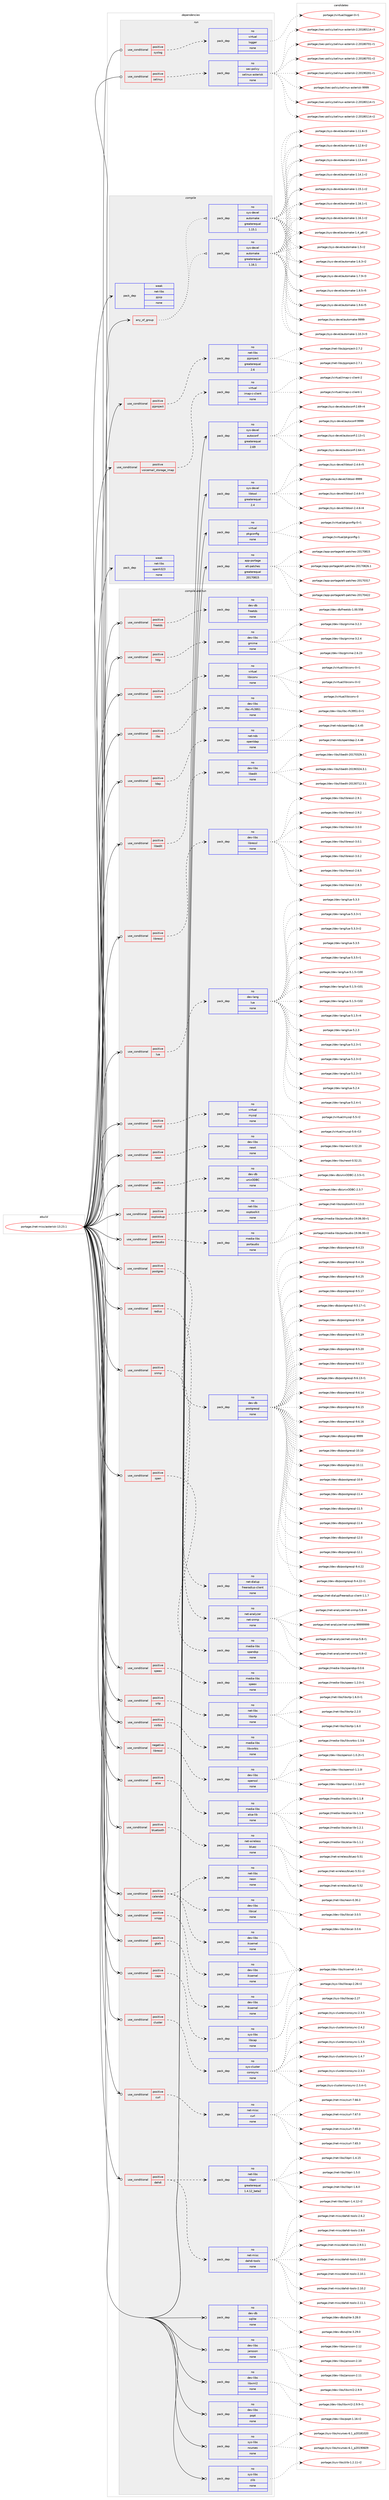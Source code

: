 digraph prolog {

# *************
# Graph options
# *************

newrank=true;
concentrate=true;
compound=true;
graph [rankdir=LR,fontname=Helvetica,fontsize=10,ranksep=1.5];#, ranksep=2.5, nodesep=0.2];
edge  [arrowhead=vee];
node  [fontname=Helvetica,fontsize=10];

# **********
# The ebuild
# **********

subgraph cluster_leftcol {
color=gray;
rank=same;
label=<<i>ebuild</i>>;
id [label="portage://net-misc/asterisk-13.23.1", color=red, width=4, href="../net-misc/asterisk-13.23.1.svg"];
}

# ****************
# The dependencies
# ****************

subgraph cluster_midcol {
color=gray;
label=<<i>dependencies</i>>;
subgraph cluster_compile {
fillcolor="#eeeeee";
style=filled;
label=<<i>compile</i>>;
subgraph any5915 {
dependency364081 [label=<<TABLE BORDER="0" CELLBORDER="1" CELLSPACING="0" CELLPADDING="4"><TR><TD CELLPADDING="10">any_of_group</TD></TR></TABLE>>, shape=none, color=red];subgraph pack266876 {
dependency364082 [label=<<TABLE BORDER="0" CELLBORDER="1" CELLSPACING="0" CELLPADDING="4" WIDTH="220"><TR><TD ROWSPAN="6" CELLPADDING="30">pack_dep</TD></TR><TR><TD WIDTH="110">no</TD></TR><TR><TD>sys-devel</TD></TR><TR><TD>automake</TD></TR><TR><TD>greaterequal</TD></TR><TR><TD>1.16.1</TD></TR></TABLE>>, shape=none, color=blue];
}
dependency364081:e -> dependency364082:w [weight=20,style="dotted",arrowhead="oinv"];
subgraph pack266877 {
dependency364083 [label=<<TABLE BORDER="0" CELLBORDER="1" CELLSPACING="0" CELLPADDING="4" WIDTH="220"><TR><TD ROWSPAN="6" CELLPADDING="30">pack_dep</TD></TR><TR><TD WIDTH="110">no</TD></TR><TR><TD>sys-devel</TD></TR><TR><TD>automake</TD></TR><TR><TD>greaterequal</TD></TR><TR><TD>1.15.1</TD></TR></TABLE>>, shape=none, color=blue];
}
dependency364081:e -> dependency364083:w [weight=20,style="dotted",arrowhead="oinv"];
}
id:e -> dependency364081:w [weight=20,style="solid",arrowhead="vee"];
subgraph cond91138 {
dependency364084 [label=<<TABLE BORDER="0" CELLBORDER="1" CELLSPACING="0" CELLPADDING="4"><TR><TD ROWSPAN="3" CELLPADDING="10">use_conditional</TD></TR><TR><TD>positive</TD></TR><TR><TD>pjproject</TD></TR></TABLE>>, shape=none, color=red];
subgraph pack266878 {
dependency364085 [label=<<TABLE BORDER="0" CELLBORDER="1" CELLSPACING="0" CELLPADDING="4" WIDTH="220"><TR><TD ROWSPAN="6" CELLPADDING="30">pack_dep</TD></TR><TR><TD WIDTH="110">no</TD></TR><TR><TD>net-libs</TD></TR><TR><TD>pjproject</TD></TR><TR><TD>greaterequal</TD></TR><TR><TD>2.6</TD></TR></TABLE>>, shape=none, color=blue];
}
dependency364084:e -> dependency364085:w [weight=20,style="dashed",arrowhead="vee"];
}
id:e -> dependency364084:w [weight=20,style="solid",arrowhead="vee"];
subgraph cond91139 {
dependency364086 [label=<<TABLE BORDER="0" CELLBORDER="1" CELLSPACING="0" CELLPADDING="4"><TR><TD ROWSPAN="3" CELLPADDING="10">use_conditional</TD></TR><TR><TD>positive</TD></TR><TR><TD>voicemail_storage_imap</TD></TR></TABLE>>, shape=none, color=red];
subgraph pack266879 {
dependency364087 [label=<<TABLE BORDER="0" CELLBORDER="1" CELLSPACING="0" CELLPADDING="4" WIDTH="220"><TR><TD ROWSPAN="6" CELLPADDING="30">pack_dep</TD></TR><TR><TD WIDTH="110">no</TD></TR><TR><TD>virtual</TD></TR><TR><TD>imap-c-client</TD></TR><TR><TD>none</TD></TR><TR><TD></TD></TR></TABLE>>, shape=none, color=blue];
}
dependency364086:e -> dependency364087:w [weight=20,style="dashed",arrowhead="vee"];
}
id:e -> dependency364086:w [weight=20,style="solid",arrowhead="vee"];
subgraph pack266880 {
dependency364088 [label=<<TABLE BORDER="0" CELLBORDER="1" CELLSPACING="0" CELLPADDING="4" WIDTH="220"><TR><TD ROWSPAN="6" CELLPADDING="30">pack_dep</TD></TR><TR><TD WIDTH="110">no</TD></TR><TR><TD>app-portage</TD></TR><TR><TD>elt-patches</TD></TR><TR><TD>greaterequal</TD></TR><TR><TD>20170815</TD></TR></TABLE>>, shape=none, color=blue];
}
id:e -> dependency364088:w [weight=20,style="solid",arrowhead="vee"];
subgraph pack266881 {
dependency364089 [label=<<TABLE BORDER="0" CELLBORDER="1" CELLSPACING="0" CELLPADDING="4" WIDTH="220"><TR><TD ROWSPAN="6" CELLPADDING="30">pack_dep</TD></TR><TR><TD WIDTH="110">no</TD></TR><TR><TD>sys-devel</TD></TR><TR><TD>autoconf</TD></TR><TR><TD>greaterequal</TD></TR><TR><TD>2.69</TD></TR></TABLE>>, shape=none, color=blue];
}
id:e -> dependency364089:w [weight=20,style="solid",arrowhead="vee"];
subgraph pack266882 {
dependency364090 [label=<<TABLE BORDER="0" CELLBORDER="1" CELLSPACING="0" CELLPADDING="4" WIDTH="220"><TR><TD ROWSPAN="6" CELLPADDING="30">pack_dep</TD></TR><TR><TD WIDTH="110">no</TD></TR><TR><TD>sys-devel</TD></TR><TR><TD>libtool</TD></TR><TR><TD>greaterequal</TD></TR><TR><TD>2.4</TD></TR></TABLE>>, shape=none, color=blue];
}
id:e -> dependency364090:w [weight=20,style="solid",arrowhead="vee"];
subgraph pack266883 {
dependency364091 [label=<<TABLE BORDER="0" CELLBORDER="1" CELLSPACING="0" CELLPADDING="4" WIDTH="220"><TR><TD ROWSPAN="6" CELLPADDING="30">pack_dep</TD></TR><TR><TD WIDTH="110">no</TD></TR><TR><TD>virtual</TD></TR><TR><TD>pkgconfig</TD></TR><TR><TD>none</TD></TR><TR><TD></TD></TR></TABLE>>, shape=none, color=blue];
}
id:e -> dependency364091:w [weight=20,style="solid",arrowhead="vee"];
subgraph pack266884 {
dependency364092 [label=<<TABLE BORDER="0" CELLBORDER="1" CELLSPACING="0" CELLPADDING="4" WIDTH="220"><TR><TD ROWSPAN="6" CELLPADDING="30">pack_dep</TD></TR><TR><TD WIDTH="110">weak</TD></TR><TR><TD>net-libs</TD></TR><TR><TD>openh323</TD></TR><TR><TD>none</TD></TR><TR><TD></TD></TR></TABLE>>, shape=none, color=blue];
}
id:e -> dependency364092:w [weight=20,style="solid",arrowhead="vee"];
subgraph pack266885 {
dependency364093 [label=<<TABLE BORDER="0" CELLBORDER="1" CELLSPACING="0" CELLPADDING="4" WIDTH="220"><TR><TD ROWSPAN="6" CELLPADDING="30">pack_dep</TD></TR><TR><TD WIDTH="110">weak</TD></TR><TR><TD>net-libs</TD></TR><TR><TD>pjsip</TD></TR><TR><TD>none</TD></TR><TR><TD></TD></TR></TABLE>>, shape=none, color=blue];
}
id:e -> dependency364093:w [weight=20,style="solid",arrowhead="vee"];
}
subgraph cluster_compileandrun {
fillcolor="#eeeeee";
style=filled;
label=<<i>compile and run</i>>;
subgraph cond91140 {
dependency364094 [label=<<TABLE BORDER="0" CELLBORDER="1" CELLSPACING="0" CELLPADDING="4"><TR><TD ROWSPAN="3" CELLPADDING="10">use_conditional</TD></TR><TR><TD>negative</TD></TR><TR><TD>libressl</TD></TR></TABLE>>, shape=none, color=red];
subgraph pack266886 {
dependency364095 [label=<<TABLE BORDER="0" CELLBORDER="1" CELLSPACING="0" CELLPADDING="4" WIDTH="220"><TR><TD ROWSPAN="6" CELLPADDING="30">pack_dep</TD></TR><TR><TD WIDTH="110">no</TD></TR><TR><TD>dev-libs</TD></TR><TR><TD>openssl</TD></TR><TR><TD>none</TD></TR><TR><TD></TD></TR></TABLE>>, shape=none, color=blue];
}
dependency364094:e -> dependency364095:w [weight=20,style="dashed",arrowhead="vee"];
}
id:e -> dependency364094:w [weight=20,style="solid",arrowhead="odotvee"];
subgraph cond91141 {
dependency364096 [label=<<TABLE BORDER="0" CELLBORDER="1" CELLSPACING="0" CELLPADDING="4"><TR><TD ROWSPAN="3" CELLPADDING="10">use_conditional</TD></TR><TR><TD>positive</TD></TR><TR><TD>alsa</TD></TR></TABLE>>, shape=none, color=red];
subgraph pack266887 {
dependency364097 [label=<<TABLE BORDER="0" CELLBORDER="1" CELLSPACING="0" CELLPADDING="4" WIDTH="220"><TR><TD ROWSPAN="6" CELLPADDING="30">pack_dep</TD></TR><TR><TD WIDTH="110">no</TD></TR><TR><TD>media-libs</TD></TR><TR><TD>alsa-lib</TD></TR><TR><TD>none</TD></TR><TR><TD></TD></TR></TABLE>>, shape=none, color=blue];
}
dependency364096:e -> dependency364097:w [weight=20,style="dashed",arrowhead="vee"];
}
id:e -> dependency364096:w [weight=20,style="solid",arrowhead="odotvee"];
subgraph cond91142 {
dependency364098 [label=<<TABLE BORDER="0" CELLBORDER="1" CELLSPACING="0" CELLPADDING="4"><TR><TD ROWSPAN="3" CELLPADDING="10">use_conditional</TD></TR><TR><TD>positive</TD></TR><TR><TD>bluetooth</TD></TR></TABLE>>, shape=none, color=red];
subgraph pack266888 {
dependency364099 [label=<<TABLE BORDER="0" CELLBORDER="1" CELLSPACING="0" CELLPADDING="4" WIDTH="220"><TR><TD ROWSPAN="6" CELLPADDING="30">pack_dep</TD></TR><TR><TD WIDTH="110">no</TD></TR><TR><TD>net-wireless</TD></TR><TR><TD>bluez</TD></TR><TR><TD>none</TD></TR><TR><TD></TD></TR></TABLE>>, shape=none, color=blue];
}
dependency364098:e -> dependency364099:w [weight=20,style="dashed",arrowhead="vee"];
}
id:e -> dependency364098:w [weight=20,style="solid",arrowhead="odotvee"];
subgraph cond91143 {
dependency364100 [label=<<TABLE BORDER="0" CELLBORDER="1" CELLSPACING="0" CELLPADDING="4"><TR><TD ROWSPAN="3" CELLPADDING="10">use_conditional</TD></TR><TR><TD>positive</TD></TR><TR><TD>calendar</TD></TR></TABLE>>, shape=none, color=red];
subgraph pack266889 {
dependency364101 [label=<<TABLE BORDER="0" CELLBORDER="1" CELLSPACING="0" CELLPADDING="4" WIDTH="220"><TR><TD ROWSPAN="6" CELLPADDING="30">pack_dep</TD></TR><TR><TD WIDTH="110">no</TD></TR><TR><TD>net-libs</TD></TR><TR><TD>neon</TD></TR><TR><TD>none</TD></TR><TR><TD></TD></TR></TABLE>>, shape=none, color=blue];
}
dependency364100:e -> dependency364101:w [weight=20,style="dashed",arrowhead="vee"];
subgraph pack266890 {
dependency364102 [label=<<TABLE BORDER="0" CELLBORDER="1" CELLSPACING="0" CELLPADDING="4" WIDTH="220"><TR><TD ROWSPAN="6" CELLPADDING="30">pack_dep</TD></TR><TR><TD WIDTH="110">no</TD></TR><TR><TD>dev-libs</TD></TR><TR><TD>libical</TD></TR><TR><TD>none</TD></TR><TR><TD></TD></TR></TABLE>>, shape=none, color=blue];
}
dependency364100:e -> dependency364102:w [weight=20,style="dashed",arrowhead="vee"];
subgraph pack266891 {
dependency364103 [label=<<TABLE BORDER="0" CELLBORDER="1" CELLSPACING="0" CELLPADDING="4" WIDTH="220"><TR><TD ROWSPAN="6" CELLPADDING="30">pack_dep</TD></TR><TR><TD WIDTH="110">no</TD></TR><TR><TD>dev-libs</TD></TR><TR><TD>iksemel</TD></TR><TR><TD>none</TD></TR><TR><TD></TD></TR></TABLE>>, shape=none, color=blue];
}
dependency364100:e -> dependency364103:w [weight=20,style="dashed",arrowhead="vee"];
}
id:e -> dependency364100:w [weight=20,style="solid",arrowhead="odotvee"];
subgraph cond91144 {
dependency364104 [label=<<TABLE BORDER="0" CELLBORDER="1" CELLSPACING="0" CELLPADDING="4"><TR><TD ROWSPAN="3" CELLPADDING="10">use_conditional</TD></TR><TR><TD>positive</TD></TR><TR><TD>caps</TD></TR></TABLE>>, shape=none, color=red];
subgraph pack266892 {
dependency364105 [label=<<TABLE BORDER="0" CELLBORDER="1" CELLSPACING="0" CELLPADDING="4" WIDTH="220"><TR><TD ROWSPAN="6" CELLPADDING="30">pack_dep</TD></TR><TR><TD WIDTH="110">no</TD></TR><TR><TD>sys-libs</TD></TR><TR><TD>libcap</TD></TR><TR><TD>none</TD></TR><TR><TD></TD></TR></TABLE>>, shape=none, color=blue];
}
dependency364104:e -> dependency364105:w [weight=20,style="dashed",arrowhead="vee"];
}
id:e -> dependency364104:w [weight=20,style="solid",arrowhead="odotvee"];
subgraph cond91145 {
dependency364106 [label=<<TABLE BORDER="0" CELLBORDER="1" CELLSPACING="0" CELLPADDING="4"><TR><TD ROWSPAN="3" CELLPADDING="10">use_conditional</TD></TR><TR><TD>positive</TD></TR><TR><TD>cluster</TD></TR></TABLE>>, shape=none, color=red];
subgraph pack266893 {
dependency364107 [label=<<TABLE BORDER="0" CELLBORDER="1" CELLSPACING="0" CELLPADDING="4" WIDTH="220"><TR><TD ROWSPAN="6" CELLPADDING="30">pack_dep</TD></TR><TR><TD WIDTH="110">no</TD></TR><TR><TD>sys-cluster</TD></TR><TR><TD>corosync</TD></TR><TR><TD>none</TD></TR><TR><TD></TD></TR></TABLE>>, shape=none, color=blue];
}
dependency364106:e -> dependency364107:w [weight=20,style="dashed",arrowhead="vee"];
}
id:e -> dependency364106:w [weight=20,style="solid",arrowhead="odotvee"];
subgraph cond91146 {
dependency364108 [label=<<TABLE BORDER="0" CELLBORDER="1" CELLSPACING="0" CELLPADDING="4"><TR><TD ROWSPAN="3" CELLPADDING="10">use_conditional</TD></TR><TR><TD>positive</TD></TR><TR><TD>curl</TD></TR></TABLE>>, shape=none, color=red];
subgraph pack266894 {
dependency364109 [label=<<TABLE BORDER="0" CELLBORDER="1" CELLSPACING="0" CELLPADDING="4" WIDTH="220"><TR><TD ROWSPAN="6" CELLPADDING="30">pack_dep</TD></TR><TR><TD WIDTH="110">no</TD></TR><TR><TD>net-misc</TD></TR><TR><TD>curl</TD></TR><TR><TD>none</TD></TR><TR><TD></TD></TR></TABLE>>, shape=none, color=blue];
}
dependency364108:e -> dependency364109:w [weight=20,style="dashed",arrowhead="vee"];
}
id:e -> dependency364108:w [weight=20,style="solid",arrowhead="odotvee"];
subgraph cond91147 {
dependency364110 [label=<<TABLE BORDER="0" CELLBORDER="1" CELLSPACING="0" CELLPADDING="4"><TR><TD ROWSPAN="3" CELLPADDING="10">use_conditional</TD></TR><TR><TD>positive</TD></TR><TR><TD>dahdi</TD></TR></TABLE>>, shape=none, color=red];
subgraph pack266895 {
dependency364111 [label=<<TABLE BORDER="0" CELLBORDER="1" CELLSPACING="0" CELLPADDING="4" WIDTH="220"><TR><TD ROWSPAN="6" CELLPADDING="30">pack_dep</TD></TR><TR><TD WIDTH="110">no</TD></TR><TR><TD>net-libs</TD></TR><TR><TD>libpri</TD></TR><TR><TD>greaterequal</TD></TR><TR><TD>1.4.12_beta2</TD></TR></TABLE>>, shape=none, color=blue];
}
dependency364110:e -> dependency364111:w [weight=20,style="dashed",arrowhead="vee"];
subgraph pack266896 {
dependency364112 [label=<<TABLE BORDER="0" CELLBORDER="1" CELLSPACING="0" CELLPADDING="4" WIDTH="220"><TR><TD ROWSPAN="6" CELLPADDING="30">pack_dep</TD></TR><TR><TD WIDTH="110">no</TD></TR><TR><TD>net-misc</TD></TR><TR><TD>dahdi-tools</TD></TR><TR><TD>none</TD></TR><TR><TD></TD></TR></TABLE>>, shape=none, color=blue];
}
dependency364110:e -> dependency364112:w [weight=20,style="dashed",arrowhead="vee"];
}
id:e -> dependency364110:w [weight=20,style="solid",arrowhead="odotvee"];
subgraph cond91148 {
dependency364113 [label=<<TABLE BORDER="0" CELLBORDER="1" CELLSPACING="0" CELLPADDING="4"><TR><TD ROWSPAN="3" CELLPADDING="10">use_conditional</TD></TR><TR><TD>positive</TD></TR><TR><TD>freetds</TD></TR></TABLE>>, shape=none, color=red];
subgraph pack266897 {
dependency364114 [label=<<TABLE BORDER="0" CELLBORDER="1" CELLSPACING="0" CELLPADDING="4" WIDTH="220"><TR><TD ROWSPAN="6" CELLPADDING="30">pack_dep</TD></TR><TR><TD WIDTH="110">no</TD></TR><TR><TD>dev-db</TD></TR><TR><TD>freetds</TD></TR><TR><TD>none</TD></TR><TR><TD></TD></TR></TABLE>>, shape=none, color=blue];
}
dependency364113:e -> dependency364114:w [weight=20,style="dashed",arrowhead="vee"];
}
id:e -> dependency364113:w [weight=20,style="solid",arrowhead="odotvee"];
subgraph cond91149 {
dependency364115 [label=<<TABLE BORDER="0" CELLBORDER="1" CELLSPACING="0" CELLPADDING="4"><TR><TD ROWSPAN="3" CELLPADDING="10">use_conditional</TD></TR><TR><TD>positive</TD></TR><TR><TD>gtalk</TD></TR></TABLE>>, shape=none, color=red];
subgraph pack266898 {
dependency364116 [label=<<TABLE BORDER="0" CELLBORDER="1" CELLSPACING="0" CELLPADDING="4" WIDTH="220"><TR><TD ROWSPAN="6" CELLPADDING="30">pack_dep</TD></TR><TR><TD WIDTH="110">no</TD></TR><TR><TD>dev-libs</TD></TR><TR><TD>iksemel</TD></TR><TR><TD>none</TD></TR><TR><TD></TD></TR></TABLE>>, shape=none, color=blue];
}
dependency364115:e -> dependency364116:w [weight=20,style="dashed",arrowhead="vee"];
}
id:e -> dependency364115:w [weight=20,style="solid",arrowhead="odotvee"];
subgraph cond91150 {
dependency364117 [label=<<TABLE BORDER="0" CELLBORDER="1" CELLSPACING="0" CELLPADDING="4"><TR><TD ROWSPAN="3" CELLPADDING="10">use_conditional</TD></TR><TR><TD>positive</TD></TR><TR><TD>http</TD></TR></TABLE>>, shape=none, color=red];
subgraph pack266899 {
dependency364118 [label=<<TABLE BORDER="0" CELLBORDER="1" CELLSPACING="0" CELLPADDING="4" WIDTH="220"><TR><TD ROWSPAN="6" CELLPADDING="30">pack_dep</TD></TR><TR><TD WIDTH="110">no</TD></TR><TR><TD>dev-libs</TD></TR><TR><TD>gmime</TD></TR><TR><TD>none</TD></TR><TR><TD></TD></TR></TABLE>>, shape=none, color=blue];
}
dependency364117:e -> dependency364118:w [weight=20,style="dashed",arrowhead="vee"];
}
id:e -> dependency364117:w [weight=20,style="solid",arrowhead="odotvee"];
subgraph cond91151 {
dependency364119 [label=<<TABLE BORDER="0" CELLBORDER="1" CELLSPACING="0" CELLPADDING="4"><TR><TD ROWSPAN="3" CELLPADDING="10">use_conditional</TD></TR><TR><TD>positive</TD></TR><TR><TD>iconv</TD></TR></TABLE>>, shape=none, color=red];
subgraph pack266900 {
dependency364120 [label=<<TABLE BORDER="0" CELLBORDER="1" CELLSPACING="0" CELLPADDING="4" WIDTH="220"><TR><TD ROWSPAN="6" CELLPADDING="30">pack_dep</TD></TR><TR><TD WIDTH="110">no</TD></TR><TR><TD>virtual</TD></TR><TR><TD>libiconv</TD></TR><TR><TD>none</TD></TR><TR><TD></TD></TR></TABLE>>, shape=none, color=blue];
}
dependency364119:e -> dependency364120:w [weight=20,style="dashed",arrowhead="vee"];
}
id:e -> dependency364119:w [weight=20,style="solid",arrowhead="odotvee"];
subgraph cond91152 {
dependency364121 [label=<<TABLE BORDER="0" CELLBORDER="1" CELLSPACING="0" CELLPADDING="4"><TR><TD ROWSPAN="3" CELLPADDING="10">use_conditional</TD></TR><TR><TD>positive</TD></TR><TR><TD>ilbc</TD></TR></TABLE>>, shape=none, color=red];
subgraph pack266901 {
dependency364122 [label=<<TABLE BORDER="0" CELLBORDER="1" CELLSPACING="0" CELLPADDING="4" WIDTH="220"><TR><TD ROWSPAN="6" CELLPADDING="30">pack_dep</TD></TR><TR><TD WIDTH="110">no</TD></TR><TR><TD>dev-libs</TD></TR><TR><TD>ilbc-rfc3951</TD></TR><TR><TD>none</TD></TR><TR><TD></TD></TR></TABLE>>, shape=none, color=blue];
}
dependency364121:e -> dependency364122:w [weight=20,style="dashed",arrowhead="vee"];
}
id:e -> dependency364121:w [weight=20,style="solid",arrowhead="odotvee"];
subgraph cond91153 {
dependency364123 [label=<<TABLE BORDER="0" CELLBORDER="1" CELLSPACING="0" CELLPADDING="4"><TR><TD ROWSPAN="3" CELLPADDING="10">use_conditional</TD></TR><TR><TD>positive</TD></TR><TR><TD>ldap</TD></TR></TABLE>>, shape=none, color=red];
subgraph pack266902 {
dependency364124 [label=<<TABLE BORDER="0" CELLBORDER="1" CELLSPACING="0" CELLPADDING="4" WIDTH="220"><TR><TD ROWSPAN="6" CELLPADDING="30">pack_dep</TD></TR><TR><TD WIDTH="110">no</TD></TR><TR><TD>net-nds</TD></TR><TR><TD>openldap</TD></TR><TR><TD>none</TD></TR><TR><TD></TD></TR></TABLE>>, shape=none, color=blue];
}
dependency364123:e -> dependency364124:w [weight=20,style="dashed",arrowhead="vee"];
}
id:e -> dependency364123:w [weight=20,style="solid",arrowhead="odotvee"];
subgraph cond91154 {
dependency364125 [label=<<TABLE BORDER="0" CELLBORDER="1" CELLSPACING="0" CELLPADDING="4"><TR><TD ROWSPAN="3" CELLPADDING="10">use_conditional</TD></TR><TR><TD>positive</TD></TR><TR><TD>libedit</TD></TR></TABLE>>, shape=none, color=red];
subgraph pack266903 {
dependency364126 [label=<<TABLE BORDER="0" CELLBORDER="1" CELLSPACING="0" CELLPADDING="4" WIDTH="220"><TR><TD ROWSPAN="6" CELLPADDING="30">pack_dep</TD></TR><TR><TD WIDTH="110">no</TD></TR><TR><TD>dev-libs</TD></TR><TR><TD>libedit</TD></TR><TR><TD>none</TD></TR><TR><TD></TD></TR></TABLE>>, shape=none, color=blue];
}
dependency364125:e -> dependency364126:w [weight=20,style="dashed",arrowhead="vee"];
}
id:e -> dependency364125:w [weight=20,style="solid",arrowhead="odotvee"];
subgraph cond91155 {
dependency364127 [label=<<TABLE BORDER="0" CELLBORDER="1" CELLSPACING="0" CELLPADDING="4"><TR><TD ROWSPAN="3" CELLPADDING="10">use_conditional</TD></TR><TR><TD>positive</TD></TR><TR><TD>libressl</TD></TR></TABLE>>, shape=none, color=red];
subgraph pack266904 {
dependency364128 [label=<<TABLE BORDER="0" CELLBORDER="1" CELLSPACING="0" CELLPADDING="4" WIDTH="220"><TR><TD ROWSPAN="6" CELLPADDING="30">pack_dep</TD></TR><TR><TD WIDTH="110">no</TD></TR><TR><TD>dev-libs</TD></TR><TR><TD>libressl</TD></TR><TR><TD>none</TD></TR><TR><TD></TD></TR></TABLE>>, shape=none, color=blue];
}
dependency364127:e -> dependency364128:w [weight=20,style="dashed",arrowhead="vee"];
}
id:e -> dependency364127:w [weight=20,style="solid",arrowhead="odotvee"];
subgraph cond91156 {
dependency364129 [label=<<TABLE BORDER="0" CELLBORDER="1" CELLSPACING="0" CELLPADDING="4"><TR><TD ROWSPAN="3" CELLPADDING="10">use_conditional</TD></TR><TR><TD>positive</TD></TR><TR><TD>lua</TD></TR></TABLE>>, shape=none, color=red];
subgraph pack266905 {
dependency364130 [label=<<TABLE BORDER="0" CELLBORDER="1" CELLSPACING="0" CELLPADDING="4" WIDTH="220"><TR><TD ROWSPAN="6" CELLPADDING="30">pack_dep</TD></TR><TR><TD WIDTH="110">no</TD></TR><TR><TD>dev-lang</TD></TR><TR><TD>lua</TD></TR><TR><TD>none</TD></TR><TR><TD></TD></TR></TABLE>>, shape=none, color=blue];
}
dependency364129:e -> dependency364130:w [weight=20,style="dashed",arrowhead="vee"];
}
id:e -> dependency364129:w [weight=20,style="solid",arrowhead="odotvee"];
subgraph cond91157 {
dependency364131 [label=<<TABLE BORDER="0" CELLBORDER="1" CELLSPACING="0" CELLPADDING="4"><TR><TD ROWSPAN="3" CELLPADDING="10">use_conditional</TD></TR><TR><TD>positive</TD></TR><TR><TD>mysql</TD></TR></TABLE>>, shape=none, color=red];
subgraph pack266906 {
dependency364132 [label=<<TABLE BORDER="0" CELLBORDER="1" CELLSPACING="0" CELLPADDING="4" WIDTH="220"><TR><TD ROWSPAN="6" CELLPADDING="30">pack_dep</TD></TR><TR><TD WIDTH="110">no</TD></TR><TR><TD>virtual</TD></TR><TR><TD>mysql</TD></TR><TR><TD>none</TD></TR><TR><TD></TD></TR></TABLE>>, shape=none, color=blue];
}
dependency364131:e -> dependency364132:w [weight=20,style="dashed",arrowhead="vee"];
}
id:e -> dependency364131:w [weight=20,style="solid",arrowhead="odotvee"];
subgraph cond91158 {
dependency364133 [label=<<TABLE BORDER="0" CELLBORDER="1" CELLSPACING="0" CELLPADDING="4"><TR><TD ROWSPAN="3" CELLPADDING="10">use_conditional</TD></TR><TR><TD>positive</TD></TR><TR><TD>newt</TD></TR></TABLE>>, shape=none, color=red];
subgraph pack266907 {
dependency364134 [label=<<TABLE BORDER="0" CELLBORDER="1" CELLSPACING="0" CELLPADDING="4" WIDTH="220"><TR><TD ROWSPAN="6" CELLPADDING="30">pack_dep</TD></TR><TR><TD WIDTH="110">no</TD></TR><TR><TD>dev-libs</TD></TR><TR><TD>newt</TD></TR><TR><TD>none</TD></TR><TR><TD></TD></TR></TABLE>>, shape=none, color=blue];
}
dependency364133:e -> dependency364134:w [weight=20,style="dashed",arrowhead="vee"];
}
id:e -> dependency364133:w [weight=20,style="solid",arrowhead="odotvee"];
subgraph cond91159 {
dependency364135 [label=<<TABLE BORDER="0" CELLBORDER="1" CELLSPACING="0" CELLPADDING="4"><TR><TD ROWSPAN="3" CELLPADDING="10">use_conditional</TD></TR><TR><TD>positive</TD></TR><TR><TD>odbc</TD></TR></TABLE>>, shape=none, color=red];
subgraph pack266908 {
dependency364136 [label=<<TABLE BORDER="0" CELLBORDER="1" CELLSPACING="0" CELLPADDING="4" WIDTH="220"><TR><TD ROWSPAN="6" CELLPADDING="30">pack_dep</TD></TR><TR><TD WIDTH="110">no</TD></TR><TR><TD>dev-db</TD></TR><TR><TD>unixODBC</TD></TR><TR><TD>none</TD></TR><TR><TD></TD></TR></TABLE>>, shape=none, color=blue];
}
dependency364135:e -> dependency364136:w [weight=20,style="dashed",arrowhead="vee"];
}
id:e -> dependency364135:w [weight=20,style="solid",arrowhead="odotvee"];
subgraph cond91160 {
dependency364137 [label=<<TABLE BORDER="0" CELLBORDER="1" CELLSPACING="0" CELLPADDING="4"><TR><TD ROWSPAN="3" CELLPADDING="10">use_conditional</TD></TR><TR><TD>positive</TD></TR><TR><TD>osplookup</TD></TR></TABLE>>, shape=none, color=red];
subgraph pack266909 {
dependency364138 [label=<<TABLE BORDER="0" CELLBORDER="1" CELLSPACING="0" CELLPADDING="4" WIDTH="220"><TR><TD ROWSPAN="6" CELLPADDING="30">pack_dep</TD></TR><TR><TD WIDTH="110">no</TD></TR><TR><TD>net-libs</TD></TR><TR><TD>osptoolkit</TD></TR><TR><TD>none</TD></TR><TR><TD></TD></TR></TABLE>>, shape=none, color=blue];
}
dependency364137:e -> dependency364138:w [weight=20,style="dashed",arrowhead="vee"];
}
id:e -> dependency364137:w [weight=20,style="solid",arrowhead="odotvee"];
subgraph cond91161 {
dependency364139 [label=<<TABLE BORDER="0" CELLBORDER="1" CELLSPACING="0" CELLPADDING="4"><TR><TD ROWSPAN="3" CELLPADDING="10">use_conditional</TD></TR><TR><TD>positive</TD></TR><TR><TD>portaudio</TD></TR></TABLE>>, shape=none, color=red];
subgraph pack266910 {
dependency364140 [label=<<TABLE BORDER="0" CELLBORDER="1" CELLSPACING="0" CELLPADDING="4" WIDTH="220"><TR><TD ROWSPAN="6" CELLPADDING="30">pack_dep</TD></TR><TR><TD WIDTH="110">no</TD></TR><TR><TD>media-libs</TD></TR><TR><TD>portaudio</TD></TR><TR><TD>none</TD></TR><TR><TD></TD></TR></TABLE>>, shape=none, color=blue];
}
dependency364139:e -> dependency364140:w [weight=20,style="dashed",arrowhead="vee"];
}
id:e -> dependency364139:w [weight=20,style="solid",arrowhead="odotvee"];
subgraph cond91162 {
dependency364141 [label=<<TABLE BORDER="0" CELLBORDER="1" CELLSPACING="0" CELLPADDING="4"><TR><TD ROWSPAN="3" CELLPADDING="10">use_conditional</TD></TR><TR><TD>positive</TD></TR><TR><TD>postgres</TD></TR></TABLE>>, shape=none, color=red];
subgraph pack266911 {
dependency364142 [label=<<TABLE BORDER="0" CELLBORDER="1" CELLSPACING="0" CELLPADDING="4" WIDTH="220"><TR><TD ROWSPAN="6" CELLPADDING="30">pack_dep</TD></TR><TR><TD WIDTH="110">no</TD></TR><TR><TD>dev-db</TD></TR><TR><TD>postgresql</TD></TR><TR><TD>none</TD></TR><TR><TD></TD></TR></TABLE>>, shape=none, color=blue];
}
dependency364141:e -> dependency364142:w [weight=20,style="dashed",arrowhead="vee"];
}
id:e -> dependency364141:w [weight=20,style="solid",arrowhead="odotvee"];
subgraph cond91163 {
dependency364143 [label=<<TABLE BORDER="0" CELLBORDER="1" CELLSPACING="0" CELLPADDING="4"><TR><TD ROWSPAN="3" CELLPADDING="10">use_conditional</TD></TR><TR><TD>positive</TD></TR><TR><TD>radius</TD></TR></TABLE>>, shape=none, color=red];
subgraph pack266912 {
dependency364144 [label=<<TABLE BORDER="0" CELLBORDER="1" CELLSPACING="0" CELLPADDING="4" WIDTH="220"><TR><TD ROWSPAN="6" CELLPADDING="30">pack_dep</TD></TR><TR><TD WIDTH="110">no</TD></TR><TR><TD>net-dialup</TD></TR><TR><TD>freeradius-client</TD></TR><TR><TD>none</TD></TR><TR><TD></TD></TR></TABLE>>, shape=none, color=blue];
}
dependency364143:e -> dependency364144:w [weight=20,style="dashed",arrowhead="vee"];
}
id:e -> dependency364143:w [weight=20,style="solid",arrowhead="odotvee"];
subgraph cond91164 {
dependency364145 [label=<<TABLE BORDER="0" CELLBORDER="1" CELLSPACING="0" CELLPADDING="4"><TR><TD ROWSPAN="3" CELLPADDING="10">use_conditional</TD></TR><TR><TD>positive</TD></TR><TR><TD>snmp</TD></TR></TABLE>>, shape=none, color=red];
subgraph pack266913 {
dependency364146 [label=<<TABLE BORDER="0" CELLBORDER="1" CELLSPACING="0" CELLPADDING="4" WIDTH="220"><TR><TD ROWSPAN="6" CELLPADDING="30">pack_dep</TD></TR><TR><TD WIDTH="110">no</TD></TR><TR><TD>net-analyzer</TD></TR><TR><TD>net-snmp</TD></TR><TR><TD>none</TD></TR><TR><TD></TD></TR></TABLE>>, shape=none, color=blue];
}
dependency364145:e -> dependency364146:w [weight=20,style="dashed",arrowhead="vee"];
}
id:e -> dependency364145:w [weight=20,style="solid",arrowhead="odotvee"];
subgraph cond91165 {
dependency364147 [label=<<TABLE BORDER="0" CELLBORDER="1" CELLSPACING="0" CELLPADDING="4"><TR><TD ROWSPAN="3" CELLPADDING="10">use_conditional</TD></TR><TR><TD>positive</TD></TR><TR><TD>span</TD></TR></TABLE>>, shape=none, color=red];
subgraph pack266914 {
dependency364148 [label=<<TABLE BORDER="0" CELLBORDER="1" CELLSPACING="0" CELLPADDING="4" WIDTH="220"><TR><TD ROWSPAN="6" CELLPADDING="30">pack_dep</TD></TR><TR><TD WIDTH="110">no</TD></TR><TR><TD>media-libs</TD></TR><TR><TD>spandsp</TD></TR><TR><TD>none</TD></TR><TR><TD></TD></TR></TABLE>>, shape=none, color=blue];
}
dependency364147:e -> dependency364148:w [weight=20,style="dashed",arrowhead="vee"];
}
id:e -> dependency364147:w [weight=20,style="solid",arrowhead="odotvee"];
subgraph cond91166 {
dependency364149 [label=<<TABLE BORDER="0" CELLBORDER="1" CELLSPACING="0" CELLPADDING="4"><TR><TD ROWSPAN="3" CELLPADDING="10">use_conditional</TD></TR><TR><TD>positive</TD></TR><TR><TD>speex</TD></TR></TABLE>>, shape=none, color=red];
subgraph pack266915 {
dependency364150 [label=<<TABLE BORDER="0" CELLBORDER="1" CELLSPACING="0" CELLPADDING="4" WIDTH="220"><TR><TD ROWSPAN="6" CELLPADDING="30">pack_dep</TD></TR><TR><TD WIDTH="110">no</TD></TR><TR><TD>media-libs</TD></TR><TR><TD>speex</TD></TR><TR><TD>none</TD></TR><TR><TD></TD></TR></TABLE>>, shape=none, color=blue];
}
dependency364149:e -> dependency364150:w [weight=20,style="dashed",arrowhead="vee"];
}
id:e -> dependency364149:w [weight=20,style="solid",arrowhead="odotvee"];
subgraph cond91167 {
dependency364151 [label=<<TABLE BORDER="0" CELLBORDER="1" CELLSPACING="0" CELLPADDING="4"><TR><TD ROWSPAN="3" CELLPADDING="10">use_conditional</TD></TR><TR><TD>positive</TD></TR><TR><TD>srtp</TD></TR></TABLE>>, shape=none, color=red];
subgraph pack266916 {
dependency364152 [label=<<TABLE BORDER="0" CELLBORDER="1" CELLSPACING="0" CELLPADDING="4" WIDTH="220"><TR><TD ROWSPAN="6" CELLPADDING="30">pack_dep</TD></TR><TR><TD WIDTH="110">no</TD></TR><TR><TD>net-libs</TD></TR><TR><TD>libsrtp</TD></TR><TR><TD>none</TD></TR><TR><TD></TD></TR></TABLE>>, shape=none, color=blue];
}
dependency364151:e -> dependency364152:w [weight=20,style="dashed",arrowhead="vee"];
}
id:e -> dependency364151:w [weight=20,style="solid",arrowhead="odotvee"];
subgraph cond91168 {
dependency364153 [label=<<TABLE BORDER="0" CELLBORDER="1" CELLSPACING="0" CELLPADDING="4"><TR><TD ROWSPAN="3" CELLPADDING="10">use_conditional</TD></TR><TR><TD>positive</TD></TR><TR><TD>vorbis</TD></TR></TABLE>>, shape=none, color=red];
subgraph pack266917 {
dependency364154 [label=<<TABLE BORDER="0" CELLBORDER="1" CELLSPACING="0" CELLPADDING="4" WIDTH="220"><TR><TD ROWSPAN="6" CELLPADDING="30">pack_dep</TD></TR><TR><TD WIDTH="110">no</TD></TR><TR><TD>media-libs</TD></TR><TR><TD>libvorbis</TD></TR><TR><TD>none</TD></TR><TR><TD></TD></TR></TABLE>>, shape=none, color=blue];
}
dependency364153:e -> dependency364154:w [weight=20,style="dashed",arrowhead="vee"];
}
id:e -> dependency364153:w [weight=20,style="solid",arrowhead="odotvee"];
subgraph cond91169 {
dependency364155 [label=<<TABLE BORDER="0" CELLBORDER="1" CELLSPACING="0" CELLPADDING="4"><TR><TD ROWSPAN="3" CELLPADDING="10">use_conditional</TD></TR><TR><TD>positive</TD></TR><TR><TD>xmpp</TD></TR></TABLE>>, shape=none, color=red];
subgraph pack266918 {
dependency364156 [label=<<TABLE BORDER="0" CELLBORDER="1" CELLSPACING="0" CELLPADDING="4" WIDTH="220"><TR><TD ROWSPAN="6" CELLPADDING="30">pack_dep</TD></TR><TR><TD WIDTH="110">no</TD></TR><TR><TD>dev-libs</TD></TR><TR><TD>iksemel</TD></TR><TR><TD>none</TD></TR><TR><TD></TD></TR></TABLE>>, shape=none, color=blue];
}
dependency364155:e -> dependency364156:w [weight=20,style="dashed",arrowhead="vee"];
}
id:e -> dependency364155:w [weight=20,style="solid",arrowhead="odotvee"];
subgraph pack266919 {
dependency364157 [label=<<TABLE BORDER="0" CELLBORDER="1" CELLSPACING="0" CELLPADDING="4" WIDTH="220"><TR><TD ROWSPAN="6" CELLPADDING="30">pack_dep</TD></TR><TR><TD WIDTH="110">no</TD></TR><TR><TD>dev-db</TD></TR><TR><TD>sqlite</TD></TR><TR><TD>none</TD></TR><TR><TD></TD></TR></TABLE>>, shape=none, color=blue];
}
id:e -> dependency364157:w [weight=20,style="solid",arrowhead="odotvee"];
subgraph pack266920 {
dependency364158 [label=<<TABLE BORDER="0" CELLBORDER="1" CELLSPACING="0" CELLPADDING="4" WIDTH="220"><TR><TD ROWSPAN="6" CELLPADDING="30">pack_dep</TD></TR><TR><TD WIDTH="110">no</TD></TR><TR><TD>dev-libs</TD></TR><TR><TD>jansson</TD></TR><TR><TD>none</TD></TR><TR><TD></TD></TR></TABLE>>, shape=none, color=blue];
}
id:e -> dependency364158:w [weight=20,style="solid",arrowhead="odotvee"];
subgraph pack266921 {
dependency364159 [label=<<TABLE BORDER="0" CELLBORDER="1" CELLSPACING="0" CELLPADDING="4" WIDTH="220"><TR><TD ROWSPAN="6" CELLPADDING="30">pack_dep</TD></TR><TR><TD WIDTH="110">no</TD></TR><TR><TD>dev-libs</TD></TR><TR><TD>libxml2</TD></TR><TR><TD>none</TD></TR><TR><TD></TD></TR></TABLE>>, shape=none, color=blue];
}
id:e -> dependency364159:w [weight=20,style="solid",arrowhead="odotvee"];
subgraph pack266922 {
dependency364160 [label=<<TABLE BORDER="0" CELLBORDER="1" CELLSPACING="0" CELLPADDING="4" WIDTH="220"><TR><TD ROWSPAN="6" CELLPADDING="30">pack_dep</TD></TR><TR><TD WIDTH="110">no</TD></TR><TR><TD>dev-libs</TD></TR><TR><TD>popt</TD></TR><TR><TD>none</TD></TR><TR><TD></TD></TR></TABLE>>, shape=none, color=blue];
}
id:e -> dependency364160:w [weight=20,style="solid",arrowhead="odotvee"];
subgraph pack266923 {
dependency364161 [label=<<TABLE BORDER="0" CELLBORDER="1" CELLSPACING="0" CELLPADDING="4" WIDTH="220"><TR><TD ROWSPAN="6" CELLPADDING="30">pack_dep</TD></TR><TR><TD WIDTH="110">no</TD></TR><TR><TD>sys-libs</TD></TR><TR><TD>ncurses</TD></TR><TR><TD>none</TD></TR><TR><TD></TD></TR></TABLE>>, shape=none, color=blue];
}
id:e -> dependency364161:w [weight=20,style="solid",arrowhead="odotvee"];
subgraph pack266924 {
dependency364162 [label=<<TABLE BORDER="0" CELLBORDER="1" CELLSPACING="0" CELLPADDING="4" WIDTH="220"><TR><TD ROWSPAN="6" CELLPADDING="30">pack_dep</TD></TR><TR><TD WIDTH="110">no</TD></TR><TR><TD>sys-libs</TD></TR><TR><TD>zlib</TD></TR><TR><TD>none</TD></TR><TR><TD></TD></TR></TABLE>>, shape=none, color=blue];
}
id:e -> dependency364162:w [weight=20,style="solid",arrowhead="odotvee"];
}
subgraph cluster_run {
fillcolor="#eeeeee";
style=filled;
label=<<i>run</i>>;
subgraph cond91170 {
dependency364163 [label=<<TABLE BORDER="0" CELLBORDER="1" CELLSPACING="0" CELLPADDING="4"><TR><TD ROWSPAN="3" CELLPADDING="10">use_conditional</TD></TR><TR><TD>positive</TD></TR><TR><TD>selinux</TD></TR></TABLE>>, shape=none, color=red];
subgraph pack266925 {
dependency364164 [label=<<TABLE BORDER="0" CELLBORDER="1" CELLSPACING="0" CELLPADDING="4" WIDTH="220"><TR><TD ROWSPAN="6" CELLPADDING="30">pack_dep</TD></TR><TR><TD WIDTH="110">no</TD></TR><TR><TD>sec-policy</TD></TR><TR><TD>selinux-asterisk</TD></TR><TR><TD>none</TD></TR><TR><TD></TD></TR></TABLE>>, shape=none, color=blue];
}
dependency364163:e -> dependency364164:w [weight=20,style="dashed",arrowhead="vee"];
}
id:e -> dependency364163:w [weight=20,style="solid",arrowhead="odot"];
subgraph cond91171 {
dependency364165 [label=<<TABLE BORDER="0" CELLBORDER="1" CELLSPACING="0" CELLPADDING="4"><TR><TD ROWSPAN="3" CELLPADDING="10">use_conditional</TD></TR><TR><TD>positive</TD></TR><TR><TD>syslog</TD></TR></TABLE>>, shape=none, color=red];
subgraph pack266926 {
dependency364166 [label=<<TABLE BORDER="0" CELLBORDER="1" CELLSPACING="0" CELLPADDING="4" WIDTH="220"><TR><TD ROWSPAN="6" CELLPADDING="30">pack_dep</TD></TR><TR><TD WIDTH="110">no</TD></TR><TR><TD>virtual</TD></TR><TR><TD>logger</TD></TR><TR><TD>none</TD></TR><TR><TD></TD></TR></TABLE>>, shape=none, color=blue];
}
dependency364165:e -> dependency364166:w [weight=20,style="dashed",arrowhead="vee"];
}
id:e -> dependency364165:w [weight=20,style="solid",arrowhead="odot"];
}
}

# **************
# The candidates
# **************

subgraph cluster_choices {
rank=same;
color=gray;
label=<<i>candidates</i>>;

subgraph choice266876 {
color=black;
nodesep=1;
choiceportage11512111545100101118101108479711711611110997107101454946494846514511451 [label="portage://sys-devel/automake-1.10.3-r3", color=red, width=4,href="../sys-devel/automake-1.10.3-r3.svg"];
choiceportage11512111545100101118101108479711711611110997107101454946494946544511451 [label="portage://sys-devel/automake-1.11.6-r3", color=red, width=4,href="../sys-devel/automake-1.11.6-r3.svg"];
choiceportage11512111545100101118101108479711711611110997107101454946495046544511450 [label="portage://sys-devel/automake-1.12.6-r2", color=red, width=4,href="../sys-devel/automake-1.12.6-r2.svg"];
choiceportage11512111545100101118101108479711711611110997107101454946495146524511450 [label="portage://sys-devel/automake-1.13.4-r2", color=red, width=4,href="../sys-devel/automake-1.13.4-r2.svg"];
choiceportage11512111545100101118101108479711711611110997107101454946495246494511450 [label="portage://sys-devel/automake-1.14.1-r2", color=red, width=4,href="../sys-devel/automake-1.14.1-r2.svg"];
choiceportage11512111545100101118101108479711711611110997107101454946495346494511450 [label="portage://sys-devel/automake-1.15.1-r2", color=red, width=4,href="../sys-devel/automake-1.15.1-r2.svg"];
choiceportage11512111545100101118101108479711711611110997107101454946495446494511449 [label="portage://sys-devel/automake-1.16.1-r1", color=red, width=4,href="../sys-devel/automake-1.16.1-r1.svg"];
choiceportage11512111545100101118101108479711711611110997107101454946495446494511450 [label="portage://sys-devel/automake-1.16.1-r2", color=red, width=4,href="../sys-devel/automake-1.16.1-r2.svg"];
choiceportage115121115451001011181011084797117116111109971071014549465295112544511450 [label="portage://sys-devel/automake-1.4_p6-r2", color=red, width=4,href="../sys-devel/automake-1.4_p6-r2.svg"];
choiceportage11512111545100101118101108479711711611110997107101454946534511450 [label="portage://sys-devel/automake-1.5-r2", color=red, width=4,href="../sys-devel/automake-1.5-r2.svg"];
choiceportage115121115451001011181011084797117116111109971071014549465446514511450 [label="portage://sys-devel/automake-1.6.3-r2", color=red, width=4,href="../sys-devel/automake-1.6.3-r2.svg"];
choiceportage115121115451001011181011084797117116111109971071014549465546574511451 [label="portage://sys-devel/automake-1.7.9-r3", color=red, width=4,href="../sys-devel/automake-1.7.9-r3.svg"];
choiceportage115121115451001011181011084797117116111109971071014549465646534511453 [label="portage://sys-devel/automake-1.8.5-r5", color=red, width=4,href="../sys-devel/automake-1.8.5-r5.svg"];
choiceportage115121115451001011181011084797117116111109971071014549465746544511453 [label="portage://sys-devel/automake-1.9.6-r5", color=red, width=4,href="../sys-devel/automake-1.9.6-r5.svg"];
choiceportage115121115451001011181011084797117116111109971071014557575757 [label="portage://sys-devel/automake-9999", color=red, width=4,href="../sys-devel/automake-9999.svg"];
dependency364082:e -> choiceportage11512111545100101118101108479711711611110997107101454946494846514511451:w [style=dotted,weight="100"];
dependency364082:e -> choiceportage11512111545100101118101108479711711611110997107101454946494946544511451:w [style=dotted,weight="100"];
dependency364082:e -> choiceportage11512111545100101118101108479711711611110997107101454946495046544511450:w [style=dotted,weight="100"];
dependency364082:e -> choiceportage11512111545100101118101108479711711611110997107101454946495146524511450:w [style=dotted,weight="100"];
dependency364082:e -> choiceportage11512111545100101118101108479711711611110997107101454946495246494511450:w [style=dotted,weight="100"];
dependency364082:e -> choiceportage11512111545100101118101108479711711611110997107101454946495346494511450:w [style=dotted,weight="100"];
dependency364082:e -> choiceportage11512111545100101118101108479711711611110997107101454946495446494511449:w [style=dotted,weight="100"];
dependency364082:e -> choiceportage11512111545100101118101108479711711611110997107101454946495446494511450:w [style=dotted,weight="100"];
dependency364082:e -> choiceportage115121115451001011181011084797117116111109971071014549465295112544511450:w [style=dotted,weight="100"];
dependency364082:e -> choiceportage11512111545100101118101108479711711611110997107101454946534511450:w [style=dotted,weight="100"];
dependency364082:e -> choiceportage115121115451001011181011084797117116111109971071014549465446514511450:w [style=dotted,weight="100"];
dependency364082:e -> choiceportage115121115451001011181011084797117116111109971071014549465546574511451:w [style=dotted,weight="100"];
dependency364082:e -> choiceportage115121115451001011181011084797117116111109971071014549465646534511453:w [style=dotted,weight="100"];
dependency364082:e -> choiceportage115121115451001011181011084797117116111109971071014549465746544511453:w [style=dotted,weight="100"];
dependency364082:e -> choiceportage115121115451001011181011084797117116111109971071014557575757:w [style=dotted,weight="100"];
}
subgraph choice266877 {
color=black;
nodesep=1;
choiceportage11512111545100101118101108479711711611110997107101454946494846514511451 [label="portage://sys-devel/automake-1.10.3-r3", color=red, width=4,href="../sys-devel/automake-1.10.3-r3.svg"];
choiceportage11512111545100101118101108479711711611110997107101454946494946544511451 [label="portage://sys-devel/automake-1.11.6-r3", color=red, width=4,href="../sys-devel/automake-1.11.6-r3.svg"];
choiceportage11512111545100101118101108479711711611110997107101454946495046544511450 [label="portage://sys-devel/automake-1.12.6-r2", color=red, width=4,href="../sys-devel/automake-1.12.6-r2.svg"];
choiceportage11512111545100101118101108479711711611110997107101454946495146524511450 [label="portage://sys-devel/automake-1.13.4-r2", color=red, width=4,href="../sys-devel/automake-1.13.4-r2.svg"];
choiceportage11512111545100101118101108479711711611110997107101454946495246494511450 [label="portage://sys-devel/automake-1.14.1-r2", color=red, width=4,href="../sys-devel/automake-1.14.1-r2.svg"];
choiceportage11512111545100101118101108479711711611110997107101454946495346494511450 [label="portage://sys-devel/automake-1.15.1-r2", color=red, width=4,href="../sys-devel/automake-1.15.1-r2.svg"];
choiceportage11512111545100101118101108479711711611110997107101454946495446494511449 [label="portage://sys-devel/automake-1.16.1-r1", color=red, width=4,href="../sys-devel/automake-1.16.1-r1.svg"];
choiceportage11512111545100101118101108479711711611110997107101454946495446494511450 [label="portage://sys-devel/automake-1.16.1-r2", color=red, width=4,href="../sys-devel/automake-1.16.1-r2.svg"];
choiceportage115121115451001011181011084797117116111109971071014549465295112544511450 [label="portage://sys-devel/automake-1.4_p6-r2", color=red, width=4,href="../sys-devel/automake-1.4_p6-r2.svg"];
choiceportage11512111545100101118101108479711711611110997107101454946534511450 [label="portage://sys-devel/automake-1.5-r2", color=red, width=4,href="../sys-devel/automake-1.5-r2.svg"];
choiceportage115121115451001011181011084797117116111109971071014549465446514511450 [label="portage://sys-devel/automake-1.6.3-r2", color=red, width=4,href="../sys-devel/automake-1.6.3-r2.svg"];
choiceportage115121115451001011181011084797117116111109971071014549465546574511451 [label="portage://sys-devel/automake-1.7.9-r3", color=red, width=4,href="../sys-devel/automake-1.7.9-r3.svg"];
choiceportage115121115451001011181011084797117116111109971071014549465646534511453 [label="portage://sys-devel/automake-1.8.5-r5", color=red, width=4,href="../sys-devel/automake-1.8.5-r5.svg"];
choiceportage115121115451001011181011084797117116111109971071014549465746544511453 [label="portage://sys-devel/automake-1.9.6-r5", color=red, width=4,href="../sys-devel/automake-1.9.6-r5.svg"];
choiceportage115121115451001011181011084797117116111109971071014557575757 [label="portage://sys-devel/automake-9999", color=red, width=4,href="../sys-devel/automake-9999.svg"];
dependency364083:e -> choiceportage11512111545100101118101108479711711611110997107101454946494846514511451:w [style=dotted,weight="100"];
dependency364083:e -> choiceportage11512111545100101118101108479711711611110997107101454946494946544511451:w [style=dotted,weight="100"];
dependency364083:e -> choiceportage11512111545100101118101108479711711611110997107101454946495046544511450:w [style=dotted,weight="100"];
dependency364083:e -> choiceportage11512111545100101118101108479711711611110997107101454946495146524511450:w [style=dotted,weight="100"];
dependency364083:e -> choiceportage11512111545100101118101108479711711611110997107101454946495246494511450:w [style=dotted,weight="100"];
dependency364083:e -> choiceportage11512111545100101118101108479711711611110997107101454946495346494511450:w [style=dotted,weight="100"];
dependency364083:e -> choiceportage11512111545100101118101108479711711611110997107101454946495446494511449:w [style=dotted,weight="100"];
dependency364083:e -> choiceportage11512111545100101118101108479711711611110997107101454946495446494511450:w [style=dotted,weight="100"];
dependency364083:e -> choiceportage115121115451001011181011084797117116111109971071014549465295112544511450:w [style=dotted,weight="100"];
dependency364083:e -> choiceportage11512111545100101118101108479711711611110997107101454946534511450:w [style=dotted,weight="100"];
dependency364083:e -> choiceportage115121115451001011181011084797117116111109971071014549465446514511450:w [style=dotted,weight="100"];
dependency364083:e -> choiceportage115121115451001011181011084797117116111109971071014549465546574511451:w [style=dotted,weight="100"];
dependency364083:e -> choiceportage115121115451001011181011084797117116111109971071014549465646534511453:w [style=dotted,weight="100"];
dependency364083:e -> choiceportage115121115451001011181011084797117116111109971071014549465746544511453:w [style=dotted,weight="100"];
dependency364083:e -> choiceportage115121115451001011181011084797117116111109971071014557575757:w [style=dotted,weight="100"];
}
subgraph choice266878 {
color=black;
nodesep=1;
choiceportage11010111645108105981154711210611211411110610199116455046554649 [label="portage://net-libs/pjproject-2.7.1", color=red, width=4,href="../net-libs/pjproject-2.7.1.svg"];
choiceportage11010111645108105981154711210611211411110610199116455046554650 [label="portage://net-libs/pjproject-2.7.2", color=red, width=4,href="../net-libs/pjproject-2.7.2.svg"];
dependency364085:e -> choiceportage11010111645108105981154711210611211411110610199116455046554649:w [style=dotted,weight="100"];
dependency364085:e -> choiceportage11010111645108105981154711210611211411110610199116455046554650:w [style=dotted,weight="100"];
}
subgraph choice266879 {
color=black;
nodesep=1;
choiceportage118105114116117971084710510997112459945991081051011101164549 [label="portage://virtual/imap-c-client-1", color=red, width=4,href="../virtual/imap-c-client-1.svg"];
choiceportage118105114116117971084710510997112459945991081051011101164550 [label="portage://virtual/imap-c-client-2", color=red, width=4,href="../virtual/imap-c-client-2.svg"];
dependency364087:e -> choiceportage118105114116117971084710510997112459945991081051011101164549:w [style=dotted,weight="100"];
dependency364087:e -> choiceportage118105114116117971084710510997112459945991081051011101164550:w [style=dotted,weight="100"];
}
subgraph choice266880 {
color=black;
nodesep=1;
choiceportage97112112451121111141169710310147101108116451129711699104101115455048495548514955 [label="portage://app-portage/elt-patches-20170317", color=red, width=4,href="../app-portage/elt-patches-20170317.svg"];
choiceportage97112112451121111141169710310147101108116451129711699104101115455048495548525050 [label="portage://app-portage/elt-patches-20170422", color=red, width=4,href="../app-portage/elt-patches-20170422.svg"];
choiceportage97112112451121111141169710310147101108116451129711699104101115455048495548564953 [label="portage://app-portage/elt-patches-20170815", color=red, width=4,href="../app-portage/elt-patches-20170815.svg"];
choiceportage971121124511211111411697103101471011081164511297116991041011154550484955485650544649 [label="portage://app-portage/elt-patches-20170826.1", color=red, width=4,href="../app-portage/elt-patches-20170826.1.svg"];
dependency364088:e -> choiceportage97112112451121111141169710310147101108116451129711699104101115455048495548514955:w [style=dotted,weight="100"];
dependency364088:e -> choiceportage97112112451121111141169710310147101108116451129711699104101115455048495548525050:w [style=dotted,weight="100"];
dependency364088:e -> choiceportage97112112451121111141169710310147101108116451129711699104101115455048495548564953:w [style=dotted,weight="100"];
dependency364088:e -> choiceportage971121124511211111411697103101471011081164511297116991041011154550484955485650544649:w [style=dotted,weight="100"];
}
subgraph choice266881 {
color=black;
nodesep=1;
choiceportage1151211154510010111810110847971171161119911111010245504649514511449 [label="portage://sys-devel/autoconf-2.13-r1", color=red, width=4,href="../sys-devel/autoconf-2.13-r1.svg"];
choiceportage1151211154510010111810110847971171161119911111010245504654524511449 [label="portage://sys-devel/autoconf-2.64-r1", color=red, width=4,href="../sys-devel/autoconf-2.64-r1.svg"];
choiceportage1151211154510010111810110847971171161119911111010245504654574511452 [label="portage://sys-devel/autoconf-2.69-r4", color=red, width=4,href="../sys-devel/autoconf-2.69-r4.svg"];
choiceportage115121115451001011181011084797117116111991111101024557575757 [label="portage://sys-devel/autoconf-9999", color=red, width=4,href="../sys-devel/autoconf-9999.svg"];
dependency364089:e -> choiceportage1151211154510010111810110847971171161119911111010245504649514511449:w [style=dotted,weight="100"];
dependency364089:e -> choiceportage1151211154510010111810110847971171161119911111010245504654524511449:w [style=dotted,weight="100"];
dependency364089:e -> choiceportage1151211154510010111810110847971171161119911111010245504654574511452:w [style=dotted,weight="100"];
dependency364089:e -> choiceportage115121115451001011181011084797117116111991111101024557575757:w [style=dotted,weight="100"];
}
subgraph choice266882 {
color=black;
nodesep=1;
choiceportage1151211154510010111810110847108105981161111111084550465246544511451 [label="portage://sys-devel/libtool-2.4.6-r3", color=red, width=4,href="../sys-devel/libtool-2.4.6-r3.svg"];
choiceportage1151211154510010111810110847108105981161111111084550465246544511452 [label="portage://sys-devel/libtool-2.4.6-r4", color=red, width=4,href="../sys-devel/libtool-2.4.6-r4.svg"];
choiceportage1151211154510010111810110847108105981161111111084550465246544511453 [label="portage://sys-devel/libtool-2.4.6-r5", color=red, width=4,href="../sys-devel/libtool-2.4.6-r5.svg"];
choiceportage1151211154510010111810110847108105981161111111084557575757 [label="portage://sys-devel/libtool-9999", color=red, width=4,href="../sys-devel/libtool-9999.svg"];
dependency364090:e -> choiceportage1151211154510010111810110847108105981161111111084550465246544511451:w [style=dotted,weight="100"];
dependency364090:e -> choiceportage1151211154510010111810110847108105981161111111084550465246544511452:w [style=dotted,weight="100"];
dependency364090:e -> choiceportage1151211154510010111810110847108105981161111111084550465246544511453:w [style=dotted,weight="100"];
dependency364090:e -> choiceportage1151211154510010111810110847108105981161111111084557575757:w [style=dotted,weight="100"];
}
subgraph choice266883 {
color=black;
nodesep=1;
choiceportage11810511411611797108471121071039911111010210510345484511449 [label="portage://virtual/pkgconfig-0-r1", color=red, width=4,href="../virtual/pkgconfig-0-r1.svg"];
choiceportage1181051141161179710847112107103991111101021051034549 [label="portage://virtual/pkgconfig-1", color=red, width=4,href="../virtual/pkgconfig-1.svg"];
dependency364091:e -> choiceportage11810511411611797108471121071039911111010210510345484511449:w [style=dotted,weight="100"];
dependency364091:e -> choiceportage1181051141161179710847112107103991111101021051034549:w [style=dotted,weight="100"];
}
subgraph choice266884 {
color=black;
nodesep=1;
}
subgraph choice266885 {
color=black;
nodesep=1;
}
subgraph choice266886 {
color=black;
nodesep=1;
choiceportage1001011184510810598115471111121011101151151084549464846501164511449 [label="portage://dev-libs/openssl-1.0.2t-r1", color=red, width=4,href="../dev-libs/openssl-1.0.2t-r1.svg"];
choiceportage100101118451081059811547111112101110115115108454946494648108 [label="portage://dev-libs/openssl-1.1.0l", color=red, width=4,href="../dev-libs/openssl-1.1.0l.svg"];
choiceportage1001011184510810598115471111121011101151151084549464946491004511450 [label="portage://dev-libs/openssl-1.1.1d-r2", color=red, width=4,href="../dev-libs/openssl-1.1.1d-r2.svg"];
dependency364095:e -> choiceportage1001011184510810598115471111121011101151151084549464846501164511449:w [style=dotted,weight="100"];
dependency364095:e -> choiceportage100101118451081059811547111112101110115115108454946494648108:w [style=dotted,weight="100"];
dependency364095:e -> choiceportage1001011184510810598115471111121011101151151084549464946491004511450:w [style=dotted,weight="100"];
}
subgraph choice266887 {
color=black;
nodesep=1;
choiceportage1091011001059745108105981154797108115974510810598454946494650 [label="portage://media-libs/alsa-lib-1.1.2", color=red, width=4,href="../media-libs/alsa-lib-1.1.2.svg"];
choiceportage1091011001059745108105981154797108115974510810598454946494656 [label="portage://media-libs/alsa-lib-1.1.8", color=red, width=4,href="../media-libs/alsa-lib-1.1.8.svg"];
choiceportage1091011001059745108105981154797108115974510810598454946494657 [label="portage://media-libs/alsa-lib-1.1.9", color=red, width=4,href="../media-libs/alsa-lib-1.1.9.svg"];
choiceportage1091011001059745108105981154797108115974510810598454946504649 [label="portage://media-libs/alsa-lib-1.2.1", color=red, width=4,href="../media-libs/alsa-lib-1.2.1.svg"];
dependency364097:e -> choiceportage1091011001059745108105981154797108115974510810598454946494650:w [style=dotted,weight="100"];
dependency364097:e -> choiceportage1091011001059745108105981154797108115974510810598454946494656:w [style=dotted,weight="100"];
dependency364097:e -> choiceportage1091011001059745108105981154797108115974510810598454946494657:w [style=dotted,weight="100"];
dependency364097:e -> choiceportage1091011001059745108105981154797108115974510810598454946504649:w [style=dotted,weight="100"];
}
subgraph choice266888 {
color=black;
nodesep=1;
choiceportage1101011164511910511410110810111511547981081171011224553465349 [label="portage://net-wireless/bluez-5.51", color=red, width=4,href="../net-wireless/bluez-5.51.svg"];
choiceportage11010111645119105114101108101115115479810811710112245534653494511450 [label="portage://net-wireless/bluez-5.51-r2", color=red, width=4,href="../net-wireless/bluez-5.51-r2.svg"];
choiceportage1101011164511910511410110810111511547981081171011224553465350 [label="portage://net-wireless/bluez-5.52", color=red, width=4,href="../net-wireless/bluez-5.52.svg"];
dependency364099:e -> choiceportage1101011164511910511410110810111511547981081171011224553465349:w [style=dotted,weight="100"];
dependency364099:e -> choiceportage11010111645119105114101108101115115479810811710112245534653494511450:w [style=dotted,weight="100"];
dependency364099:e -> choiceportage1101011164511910511410110810111511547981081171011224553465350:w [style=dotted,weight="100"];
}
subgraph choice266889 {
color=black;
nodesep=1;
choiceportage11010111645108105981154711010111111045484651484650 [label="portage://net-libs/neon-0.30.2", color=red, width=4,href="../net-libs/neon-0.30.2.svg"];
dependency364101:e -> choiceportage11010111645108105981154711010111111045484651484650:w [style=dotted,weight="100"];
}
subgraph choice266890 {
color=black;
nodesep=1;
choiceportage100101118451081059811547108105981059997108455146484653 [label="portage://dev-libs/libical-3.0.5", color=red, width=4,href="../dev-libs/libical-3.0.5.svg"];
choiceportage100101118451081059811547108105981059997108455146484654 [label="portage://dev-libs/libical-3.0.6", color=red, width=4,href="../dev-libs/libical-3.0.6.svg"];
dependency364102:e -> choiceportage100101118451081059811547108105981059997108455146484653:w [style=dotted,weight="100"];
dependency364102:e -> choiceportage100101118451081059811547108105981059997108455146484654:w [style=dotted,weight="100"];
}
subgraph choice266891 {
color=black;
nodesep=1;
choiceportage100101118451081059811547105107115101109101108454946524511449 [label="portage://dev-libs/iksemel-1.4-r1", color=red, width=4,href="../dev-libs/iksemel-1.4-r1.svg"];
dependency364103:e -> choiceportage100101118451081059811547105107115101109101108454946524511449:w [style=dotted,weight="100"];
}
subgraph choice266892 {
color=black;
nodesep=1;
choiceportage11512111545108105981154710810598999711245504650544511450 [label="portage://sys-libs/libcap-2.26-r2", color=red, width=4,href="../sys-libs/libcap-2.26-r2.svg"];
choiceportage1151211154510810598115471081059899971124550465055 [label="portage://sys-libs/libcap-2.27", color=red, width=4,href="../sys-libs/libcap-2.27.svg"];
dependency364105:e -> choiceportage11512111545108105981154710810598999711245504650544511450:w [style=dotted,weight="100"];
dependency364105:e -> choiceportage1151211154510810598115471081059899971124550465055:w [style=dotted,weight="100"];
}
subgraph choice266893 {
color=black;
nodesep=1;
choiceportage1151211154599108117115116101114479911111411111512111099454946514653 [label="portage://sys-cluster/corosync-1.3.5", color=red, width=4,href="../sys-cluster/corosync-1.3.5.svg"];
choiceportage1151211154599108117115116101114479911111411111512111099454946524655 [label="portage://sys-cluster/corosync-1.4.7", color=red, width=4,href="../sys-cluster/corosync-1.4.7.svg"];
choiceportage1151211154599108117115116101114479911111411111512111099455046514651 [label="portage://sys-cluster/corosync-2.3.3", color=red, width=4,href="../sys-cluster/corosync-2.3.3.svg"];
choiceportage11512111545991081171151161011144799111114111115121110994550465146524511449 [label="portage://sys-cluster/corosync-2.3.4-r1", color=red, width=4,href="../sys-cluster/corosync-2.3.4-r1.svg"];
choiceportage1151211154599108117115116101114479911111411111512111099455046514653 [label="portage://sys-cluster/corosync-2.3.5", color=red, width=4,href="../sys-cluster/corosync-2.3.5.svg"];
choiceportage1151211154599108117115116101114479911111411111512111099455046524650 [label="portage://sys-cluster/corosync-2.4.2", color=red, width=4,href="../sys-cluster/corosync-2.4.2.svg"];
dependency364107:e -> choiceportage1151211154599108117115116101114479911111411111512111099454946514653:w [style=dotted,weight="100"];
dependency364107:e -> choiceportage1151211154599108117115116101114479911111411111512111099454946524655:w [style=dotted,weight="100"];
dependency364107:e -> choiceportage1151211154599108117115116101114479911111411111512111099455046514651:w [style=dotted,weight="100"];
dependency364107:e -> choiceportage11512111545991081171151161011144799111114111115121110994550465146524511449:w [style=dotted,weight="100"];
dependency364107:e -> choiceportage1151211154599108117115116101114479911111411111512111099455046514653:w [style=dotted,weight="100"];
dependency364107:e -> choiceportage1151211154599108117115116101114479911111411111512111099455046524650:w [style=dotted,weight="100"];
}
subgraph choice266894 {
color=black;
nodesep=1;
choiceportage1101011164510910511599479911711410845554654534648 [label="portage://net-misc/curl-7.65.0", color=red, width=4,href="../net-misc/curl-7.65.0.svg"];
choiceportage1101011164510910511599479911711410845554654534651 [label="portage://net-misc/curl-7.65.3", color=red, width=4,href="../net-misc/curl-7.65.3.svg"];
choiceportage1101011164510910511599479911711410845554654544648 [label="portage://net-misc/curl-7.66.0", color=red, width=4,href="../net-misc/curl-7.66.0.svg"];
choiceportage1101011164510910511599479911711410845554654554648 [label="portage://net-misc/curl-7.67.0", color=red, width=4,href="../net-misc/curl-7.67.0.svg"];
dependency364109:e -> choiceportage1101011164510910511599479911711410845554654534648:w [style=dotted,weight="100"];
dependency364109:e -> choiceportage1101011164510910511599479911711410845554654534651:w [style=dotted,weight="100"];
dependency364109:e -> choiceportage1101011164510910511599479911711410845554654544648:w [style=dotted,weight="100"];
dependency364109:e -> choiceportage1101011164510910511599479911711410845554654554648:w [style=dotted,weight="100"];
}
subgraph choice266895 {
color=black;
nodesep=1;
choiceportage11010111645108105981154710810598112114105454946524649504511450 [label="portage://net-libs/libpri-1.4.12-r2", color=red, width=4,href="../net-libs/libpri-1.4.12-r2.svg"];
choiceportage1101011164510810598115471081059811211410545494652464953 [label="portage://net-libs/libpri-1.4.15", color=red, width=4,href="../net-libs/libpri-1.4.15.svg"];
choiceportage11010111645108105981154710810598112114105454946534648 [label="portage://net-libs/libpri-1.5.0", color=red, width=4,href="../net-libs/libpri-1.5.0.svg"];
choiceportage11010111645108105981154710810598112114105454946544648 [label="portage://net-libs/libpri-1.6.0", color=red, width=4,href="../net-libs/libpri-1.6.0.svg"];
dependency364111:e -> choiceportage11010111645108105981154710810598112114105454946524649504511450:w [style=dotted,weight="100"];
dependency364111:e -> choiceportage1101011164510810598115471081059811211410545494652464953:w [style=dotted,weight="100"];
dependency364111:e -> choiceportage11010111645108105981154710810598112114105454946534648:w [style=dotted,weight="100"];
dependency364111:e -> choiceportage11010111645108105981154710810598112114105454946544648:w [style=dotted,weight="100"];
}
subgraph choice266896 {
color=black;
nodesep=1;
choiceportage110101116451091051159947100971041001054511611111110811545504649484648 [label="portage://net-misc/dahdi-tools-2.10.0", color=red, width=4,href="../net-misc/dahdi-tools-2.10.0.svg"];
choiceportage110101116451091051159947100971041001054511611111110811545504649484649 [label="portage://net-misc/dahdi-tools-2.10.1", color=red, width=4,href="../net-misc/dahdi-tools-2.10.1.svg"];
choiceportage110101116451091051159947100971041001054511611111110811545504649484650 [label="portage://net-misc/dahdi-tools-2.10.2", color=red, width=4,href="../net-misc/dahdi-tools-2.10.2.svg"];
choiceportage110101116451091051159947100971041001054511611111110811545504649494649 [label="portage://net-misc/dahdi-tools-2.11.1", color=red, width=4,href="../net-misc/dahdi-tools-2.11.1.svg"];
choiceportage1101011164510910511599471009710410010545116111111108115455046544650 [label="portage://net-misc/dahdi-tools-2.6.2", color=red, width=4,href="../net-misc/dahdi-tools-2.6.2.svg"];
choiceportage1101011164510910511599471009710410010545116111111108115455046564648 [label="portage://net-misc/dahdi-tools-2.8.0", color=red, width=4,href="../net-misc/dahdi-tools-2.8.0.svg"];
choiceportage11010111645109105115994710097104100105451161111111081154550465746484649 [label="portage://net-misc/dahdi-tools-2.9.0.1", color=red, width=4,href="../net-misc/dahdi-tools-2.9.0.1.svg"];
dependency364112:e -> choiceportage110101116451091051159947100971041001054511611111110811545504649484648:w [style=dotted,weight="100"];
dependency364112:e -> choiceportage110101116451091051159947100971041001054511611111110811545504649484649:w [style=dotted,weight="100"];
dependency364112:e -> choiceportage110101116451091051159947100971041001054511611111110811545504649484650:w [style=dotted,weight="100"];
dependency364112:e -> choiceportage110101116451091051159947100971041001054511611111110811545504649494649:w [style=dotted,weight="100"];
dependency364112:e -> choiceportage1101011164510910511599471009710410010545116111111108115455046544650:w [style=dotted,weight="100"];
dependency364112:e -> choiceportage1101011164510910511599471009710410010545116111111108115455046564648:w [style=dotted,weight="100"];
dependency364112:e -> choiceportage11010111645109105115994710097104100105451161111111081154550465746484649:w [style=dotted,weight="100"];
}
subgraph choice266897 {
color=black;
nodesep=1;
choiceportage100101118451009847102114101101116100115454946484846535356 [label="portage://dev-db/freetds-1.00.558", color=red, width=4,href="../dev-db/freetds-1.00.558.svg"];
dependency364114:e -> choiceportage100101118451009847102114101101116100115454946484846535356:w [style=dotted,weight="100"];
}
subgraph choice266898 {
color=black;
nodesep=1;
choiceportage100101118451081059811547105107115101109101108454946524511449 [label="portage://dev-libs/iksemel-1.4-r1", color=red, width=4,href="../dev-libs/iksemel-1.4-r1.svg"];
dependency364116:e -> choiceportage100101118451081059811547105107115101109101108454946524511449:w [style=dotted,weight="100"];
}
subgraph choice266899 {
color=black;
nodesep=1;
choiceportage10010111845108105981154710310910510910145504654465051 [label="portage://dev-libs/gmime-2.6.23", color=red, width=4,href="../dev-libs/gmime-2.6.23.svg"];
choiceportage100101118451081059811547103109105109101455146504651 [label="portage://dev-libs/gmime-3.2.3", color=red, width=4,href="../dev-libs/gmime-3.2.3.svg"];
choiceportage100101118451081059811547103109105109101455146504652 [label="portage://dev-libs/gmime-3.2.4", color=red, width=4,href="../dev-libs/gmime-3.2.4.svg"];
dependency364118:e -> choiceportage10010111845108105981154710310910510910145504654465051:w [style=dotted,weight="100"];
dependency364118:e -> choiceportage100101118451081059811547103109105109101455146504651:w [style=dotted,weight="100"];
dependency364118:e -> choiceportage100101118451081059811547103109105109101455146504652:w [style=dotted,weight="100"];
}
subgraph choice266900 {
color=black;
nodesep=1;
choiceportage118105114116117971084710810598105991111101184548 [label="portage://virtual/libiconv-0", color=red, width=4,href="../virtual/libiconv-0.svg"];
choiceportage1181051141161179710847108105981059911111011845484511449 [label="portage://virtual/libiconv-0-r1", color=red, width=4,href="../virtual/libiconv-0-r1.svg"];
choiceportage1181051141161179710847108105981059911111011845484511450 [label="portage://virtual/libiconv-0-r2", color=red, width=4,href="../virtual/libiconv-0-r2.svg"];
dependency364120:e -> choiceportage118105114116117971084710810598105991111101184548:w [style=dotted,weight="100"];
dependency364120:e -> choiceportage1181051141161179710847108105981059911111011845484511449:w [style=dotted,weight="100"];
dependency364120:e -> choiceportage1181051141161179710847108105981059911111011845484511450:w [style=dotted,weight="100"];
}
subgraph choice266901 {
color=black;
nodesep=1;
choiceportage100101118451081059811547105108989945114102995157534945484511449 [label="portage://dev-libs/ilbc-rfc3951-0-r1", color=red, width=4,href="../dev-libs/ilbc-rfc3951-0-r1.svg"];
dependency364122:e -> choiceportage100101118451081059811547105108989945114102995157534945484511449:w [style=dotted,weight="100"];
}
subgraph choice266902 {
color=black;
nodesep=1;
choiceportage11010111645110100115471111121011101081009711245504652465253 [label="portage://net-nds/openldap-2.4.45", color=red, width=4,href="../net-nds/openldap-2.4.45.svg"];
choiceportage11010111645110100115471111121011101081009711245504652465256 [label="portage://net-nds/openldap-2.4.48", color=red, width=4,href="../net-nds/openldap-2.4.48.svg"];
dependency364124:e -> choiceportage11010111645110100115471111121011101081009711245504652465253:w [style=dotted,weight="100"];
dependency364124:e -> choiceportage11010111645110100115471111121011101081009711245504652465256:w [style=dotted,weight="100"];
}
subgraph choice266903 {
color=black;
nodesep=1;
choiceportage1001011184510810598115471081059810110010511645504849514855495046514649 [label="portage://dev-libs/libedit-20130712.3.1", color=red, width=4,href="../dev-libs/libedit-20130712.3.1.svg"];
choiceportage1001011184510810598115471081059810110010511645504849554851505746514649 [label="portage://dev-libs/libedit-20170329.3.1", color=red, width=4,href="../dev-libs/libedit-20170329.3.1.svg"];
choiceportage1001011184510810598115471081059810110010511645504849574851505246514649 [label="portage://dev-libs/libedit-20190324.3.1", color=red, width=4,href="../dev-libs/libedit-20190324.3.1.svg"];
dependency364126:e -> choiceportage1001011184510810598115471081059810110010511645504849514855495046514649:w [style=dotted,weight="100"];
dependency364126:e -> choiceportage1001011184510810598115471081059810110010511645504849554851505746514649:w [style=dotted,weight="100"];
dependency364126:e -> choiceportage1001011184510810598115471081059810110010511645504849574851505246514649:w [style=dotted,weight="100"];
}
subgraph choice266904 {
color=black;
nodesep=1;
choiceportage10010111845108105981154710810598114101115115108455046544653 [label="portage://dev-libs/libressl-2.6.5", color=red, width=4,href="../dev-libs/libressl-2.6.5.svg"];
choiceportage10010111845108105981154710810598114101115115108455046564651 [label="portage://dev-libs/libressl-2.8.3", color=red, width=4,href="../dev-libs/libressl-2.8.3.svg"];
choiceportage10010111845108105981154710810598114101115115108455046574649 [label="portage://dev-libs/libressl-2.9.1", color=red, width=4,href="../dev-libs/libressl-2.9.1.svg"];
choiceportage10010111845108105981154710810598114101115115108455046574650 [label="portage://dev-libs/libressl-2.9.2", color=red, width=4,href="../dev-libs/libressl-2.9.2.svg"];
choiceportage10010111845108105981154710810598114101115115108455146484648 [label="portage://dev-libs/libressl-3.0.0", color=red, width=4,href="../dev-libs/libressl-3.0.0.svg"];
choiceportage10010111845108105981154710810598114101115115108455146484649 [label="portage://dev-libs/libressl-3.0.1", color=red, width=4,href="../dev-libs/libressl-3.0.1.svg"];
choiceportage10010111845108105981154710810598114101115115108455146484650 [label="portage://dev-libs/libressl-3.0.2", color=red, width=4,href="../dev-libs/libressl-3.0.2.svg"];
dependency364128:e -> choiceportage10010111845108105981154710810598114101115115108455046544653:w [style=dotted,weight="100"];
dependency364128:e -> choiceportage10010111845108105981154710810598114101115115108455046564651:w [style=dotted,weight="100"];
dependency364128:e -> choiceportage10010111845108105981154710810598114101115115108455046574649:w [style=dotted,weight="100"];
dependency364128:e -> choiceportage10010111845108105981154710810598114101115115108455046574650:w [style=dotted,weight="100"];
dependency364128:e -> choiceportage10010111845108105981154710810598114101115115108455146484648:w [style=dotted,weight="100"];
dependency364128:e -> choiceportage10010111845108105981154710810598114101115115108455146484649:w [style=dotted,weight="100"];
dependency364128:e -> choiceportage10010111845108105981154710810598114101115115108455146484650:w [style=dotted,weight="100"];
}
subgraph choice266905 {
color=black;
nodesep=1;
choiceportage1001011184510897110103471081179745534649465345114494848 [label="portage://dev-lang/lua-5.1.5-r100", color=red, width=4,href="../dev-lang/lua-5.1.5-r100.svg"];
choiceportage1001011184510897110103471081179745534649465345114494849 [label="portage://dev-lang/lua-5.1.5-r101", color=red, width=4,href="../dev-lang/lua-5.1.5-r101.svg"];
choiceportage1001011184510897110103471081179745534649465345114494850 [label="portage://dev-lang/lua-5.1.5-r102", color=red, width=4,href="../dev-lang/lua-5.1.5-r102.svg"];
choiceportage100101118451089711010347108117974553464946534511452 [label="portage://dev-lang/lua-5.1.5-r4", color=red, width=4,href="../dev-lang/lua-5.1.5-r4.svg"];
choiceportage10010111845108971101034710811797455346504651 [label="portage://dev-lang/lua-5.2.3", color=red, width=4,href="../dev-lang/lua-5.2.3.svg"];
choiceportage100101118451089711010347108117974553465046514511449 [label="portage://dev-lang/lua-5.2.3-r1", color=red, width=4,href="../dev-lang/lua-5.2.3-r1.svg"];
choiceportage100101118451089711010347108117974553465046514511450 [label="portage://dev-lang/lua-5.2.3-r2", color=red, width=4,href="../dev-lang/lua-5.2.3-r2.svg"];
choiceportage100101118451089711010347108117974553465046514511451 [label="portage://dev-lang/lua-5.2.3-r3", color=red, width=4,href="../dev-lang/lua-5.2.3-r3.svg"];
choiceportage10010111845108971101034710811797455346504652 [label="portage://dev-lang/lua-5.2.4", color=red, width=4,href="../dev-lang/lua-5.2.4.svg"];
choiceportage100101118451089711010347108117974553465046524511449 [label="portage://dev-lang/lua-5.2.4-r1", color=red, width=4,href="../dev-lang/lua-5.2.4-r1.svg"];
choiceportage10010111845108971101034710811797455346514651 [label="portage://dev-lang/lua-5.3.3", color=red, width=4,href="../dev-lang/lua-5.3.3.svg"];
choiceportage100101118451089711010347108117974553465146514511449 [label="portage://dev-lang/lua-5.3.3-r1", color=red, width=4,href="../dev-lang/lua-5.3.3-r1.svg"];
choiceportage100101118451089711010347108117974553465146514511450 [label="portage://dev-lang/lua-5.3.3-r2", color=red, width=4,href="../dev-lang/lua-5.3.3-r2.svg"];
choiceportage10010111845108971101034710811797455346514653 [label="portage://dev-lang/lua-5.3.5", color=red, width=4,href="../dev-lang/lua-5.3.5.svg"];
choiceportage100101118451089711010347108117974553465146534511449 [label="portage://dev-lang/lua-5.3.5-r1", color=red, width=4,href="../dev-lang/lua-5.3.5-r1.svg"];
dependency364130:e -> choiceportage1001011184510897110103471081179745534649465345114494848:w [style=dotted,weight="100"];
dependency364130:e -> choiceportage1001011184510897110103471081179745534649465345114494849:w [style=dotted,weight="100"];
dependency364130:e -> choiceportage1001011184510897110103471081179745534649465345114494850:w [style=dotted,weight="100"];
dependency364130:e -> choiceportage100101118451089711010347108117974553464946534511452:w [style=dotted,weight="100"];
dependency364130:e -> choiceportage10010111845108971101034710811797455346504651:w [style=dotted,weight="100"];
dependency364130:e -> choiceportage100101118451089711010347108117974553465046514511449:w [style=dotted,weight="100"];
dependency364130:e -> choiceportage100101118451089711010347108117974553465046514511450:w [style=dotted,weight="100"];
dependency364130:e -> choiceportage100101118451089711010347108117974553465046514511451:w [style=dotted,weight="100"];
dependency364130:e -> choiceportage10010111845108971101034710811797455346504652:w [style=dotted,weight="100"];
dependency364130:e -> choiceportage100101118451089711010347108117974553465046524511449:w [style=dotted,weight="100"];
dependency364130:e -> choiceportage10010111845108971101034710811797455346514651:w [style=dotted,weight="100"];
dependency364130:e -> choiceportage100101118451089711010347108117974553465146514511449:w [style=dotted,weight="100"];
dependency364130:e -> choiceportage100101118451089711010347108117974553465146514511450:w [style=dotted,weight="100"];
dependency364130:e -> choiceportage10010111845108971101034710811797455346514653:w [style=dotted,weight="100"];
dependency364130:e -> choiceportage100101118451089711010347108117974553465146534511449:w [style=dotted,weight="100"];
}
subgraph choice266906 {
color=black;
nodesep=1;
choiceportage1181051141161179710847109121115113108455346534511450 [label="portage://virtual/mysql-5.5-r2", color=red, width=4,href="../virtual/mysql-5.5-r2.svg"];
choiceportage118105114116117971084710912111511310845534654451144951 [label="portage://virtual/mysql-5.6-r13", color=red, width=4,href="../virtual/mysql-5.6-r13.svg"];
dependency364132:e -> choiceportage1181051141161179710847109121115113108455346534511450:w [style=dotted,weight="100"];
dependency364132:e -> choiceportage118105114116117971084710912111511310845534654451144951:w [style=dotted,weight="100"];
}
subgraph choice266907 {
color=black;
nodesep=1;
choiceportage1001011184510810598115471101011191164548465350465048 [label="portage://dev-libs/newt-0.52.20", color=red, width=4,href="../dev-libs/newt-0.52.20.svg"];
choiceportage1001011184510810598115471101011191164548465350465049 [label="portage://dev-libs/newt-0.52.21", color=red, width=4,href="../dev-libs/newt-0.52.21.svg"];
dependency364134:e -> choiceportage1001011184510810598115471101011191164548465350465048:w [style=dotted,weight="100"];
dependency364134:e -> choiceportage1001011184510810598115471101011191164548465350465049:w [style=dotted,weight="100"];
}
subgraph choice266908 {
color=black;
nodesep=1;
choiceportage100101118451009847117110105120796866674550465146534511449 [label="portage://dev-db/unixODBC-2.3.5-r1", color=red, width=4,href="../dev-db/unixODBC-2.3.5-r1.svg"];
choiceportage10010111845100984711711010512079686667455046514655 [label="portage://dev-db/unixODBC-2.3.7", color=red, width=4,href="../dev-db/unixODBC-2.3.7.svg"];
dependency364136:e -> choiceportage100101118451009847117110105120796866674550465146534511449:w [style=dotted,weight="100"];
dependency364136:e -> choiceportage10010111845100984711711010512079686667455046514655:w [style=dotted,weight="100"];
}
subgraph choice266909 {
color=black;
nodesep=1;
choiceportage11010111645108105981154711111511211611111110810710511645524649514648 [label="portage://net-libs/osptoolkit-4.13.0", color=red, width=4,href="../net-libs/osptoolkit-4.13.0.svg"];
dependency364138:e -> choiceportage11010111645108105981154711111511211611111110810710511645524649514648:w [style=dotted,weight="100"];
}
subgraph choice266910 {
color=black;
nodesep=1;
choiceportage10910110010597451081059811547112111114116971171001051114549574648544648484511449 [label="portage://media-libs/portaudio-19.06.00-r1", color=red, width=4,href="../media-libs/portaudio-19.06.00-r1.svg"];
choiceportage10910110010597451081059811547112111114116971171001051114549574648544648484511450 [label="portage://media-libs/portaudio-19.06.00-r2", color=red, width=4,href="../media-libs/portaudio-19.06.00-r2.svg"];
dependency364140:e -> choiceportage10910110010597451081059811547112111114116971171001051114549574648544648484511449:w [style=dotted,weight="100"];
dependency364140:e -> choiceportage10910110010597451081059811547112111114116971171001051114549574648544648484511450:w [style=dotted,weight="100"];
}
subgraph choice266911 {
color=black;
nodesep=1;
choiceportage100101118451009847112111115116103114101115113108454948464948 [label="portage://dev-db/postgresql-10.10", color=red, width=4,href="../dev-db/postgresql-10.10.svg"];
choiceportage100101118451009847112111115116103114101115113108454948464949 [label="portage://dev-db/postgresql-10.11", color=red, width=4,href="../dev-db/postgresql-10.11.svg"];
choiceportage1001011184510098471121111151161031141011151131084549484657 [label="portage://dev-db/postgresql-10.9", color=red, width=4,href="../dev-db/postgresql-10.9.svg"];
choiceportage1001011184510098471121111151161031141011151131084549494652 [label="portage://dev-db/postgresql-11.4", color=red, width=4,href="../dev-db/postgresql-11.4.svg"];
choiceportage1001011184510098471121111151161031141011151131084549494653 [label="portage://dev-db/postgresql-11.5", color=red, width=4,href="../dev-db/postgresql-11.5.svg"];
choiceportage1001011184510098471121111151161031141011151131084549494654 [label="portage://dev-db/postgresql-11.6", color=red, width=4,href="../dev-db/postgresql-11.6.svg"];
choiceportage1001011184510098471121111151161031141011151131084549504648 [label="portage://dev-db/postgresql-12.0", color=red, width=4,href="../dev-db/postgresql-12.0.svg"];
choiceportage1001011184510098471121111151161031141011151131084549504649 [label="portage://dev-db/postgresql-12.1", color=red, width=4,href="../dev-db/postgresql-12.1.svg"];
choiceportage10010111845100984711211111511610311410111511310845574652465050 [label="portage://dev-db/postgresql-9.4.22", color=red, width=4,href="../dev-db/postgresql-9.4.22.svg"];
choiceportage100101118451009847112111115116103114101115113108455746524650504511449 [label="portage://dev-db/postgresql-9.4.22-r1", color=red, width=4,href="../dev-db/postgresql-9.4.22-r1.svg"];
choiceportage10010111845100984711211111511610311410111511310845574652465051 [label="portage://dev-db/postgresql-9.4.23", color=red, width=4,href="../dev-db/postgresql-9.4.23.svg"];
choiceportage10010111845100984711211111511610311410111511310845574652465052 [label="portage://dev-db/postgresql-9.4.24", color=red, width=4,href="../dev-db/postgresql-9.4.24.svg"];
choiceportage10010111845100984711211111511610311410111511310845574652465053 [label="portage://dev-db/postgresql-9.4.25", color=red, width=4,href="../dev-db/postgresql-9.4.25.svg"];
choiceportage10010111845100984711211111511610311410111511310845574653464955 [label="portage://dev-db/postgresql-9.5.17", color=red, width=4,href="../dev-db/postgresql-9.5.17.svg"];
choiceportage100101118451009847112111115116103114101115113108455746534649554511449 [label="portage://dev-db/postgresql-9.5.17-r1", color=red, width=4,href="../dev-db/postgresql-9.5.17-r1.svg"];
choiceportage10010111845100984711211111511610311410111511310845574653464956 [label="portage://dev-db/postgresql-9.5.18", color=red, width=4,href="../dev-db/postgresql-9.5.18.svg"];
choiceportage10010111845100984711211111511610311410111511310845574653464957 [label="portage://dev-db/postgresql-9.5.19", color=red, width=4,href="../dev-db/postgresql-9.5.19.svg"];
choiceportage10010111845100984711211111511610311410111511310845574653465048 [label="portage://dev-db/postgresql-9.5.20", color=red, width=4,href="../dev-db/postgresql-9.5.20.svg"];
choiceportage10010111845100984711211111511610311410111511310845574654464951 [label="portage://dev-db/postgresql-9.6.13", color=red, width=4,href="../dev-db/postgresql-9.6.13.svg"];
choiceportage100101118451009847112111115116103114101115113108455746544649514511449 [label="portage://dev-db/postgresql-9.6.13-r1", color=red, width=4,href="../dev-db/postgresql-9.6.13-r1.svg"];
choiceportage10010111845100984711211111511610311410111511310845574654464952 [label="portage://dev-db/postgresql-9.6.14", color=red, width=4,href="../dev-db/postgresql-9.6.14.svg"];
choiceportage10010111845100984711211111511610311410111511310845574654464953 [label="portage://dev-db/postgresql-9.6.15", color=red, width=4,href="../dev-db/postgresql-9.6.15.svg"];
choiceportage10010111845100984711211111511610311410111511310845574654464954 [label="portage://dev-db/postgresql-9.6.16", color=red, width=4,href="../dev-db/postgresql-9.6.16.svg"];
choiceportage1001011184510098471121111151161031141011151131084557575757 [label="portage://dev-db/postgresql-9999", color=red, width=4,href="../dev-db/postgresql-9999.svg"];
dependency364142:e -> choiceportage100101118451009847112111115116103114101115113108454948464948:w [style=dotted,weight="100"];
dependency364142:e -> choiceportage100101118451009847112111115116103114101115113108454948464949:w [style=dotted,weight="100"];
dependency364142:e -> choiceportage1001011184510098471121111151161031141011151131084549484657:w [style=dotted,weight="100"];
dependency364142:e -> choiceportage1001011184510098471121111151161031141011151131084549494652:w [style=dotted,weight="100"];
dependency364142:e -> choiceportage1001011184510098471121111151161031141011151131084549494653:w [style=dotted,weight="100"];
dependency364142:e -> choiceportage1001011184510098471121111151161031141011151131084549494654:w [style=dotted,weight="100"];
dependency364142:e -> choiceportage1001011184510098471121111151161031141011151131084549504648:w [style=dotted,weight="100"];
dependency364142:e -> choiceportage1001011184510098471121111151161031141011151131084549504649:w [style=dotted,weight="100"];
dependency364142:e -> choiceportage10010111845100984711211111511610311410111511310845574652465050:w [style=dotted,weight="100"];
dependency364142:e -> choiceportage100101118451009847112111115116103114101115113108455746524650504511449:w [style=dotted,weight="100"];
dependency364142:e -> choiceportage10010111845100984711211111511610311410111511310845574652465051:w [style=dotted,weight="100"];
dependency364142:e -> choiceportage10010111845100984711211111511610311410111511310845574652465052:w [style=dotted,weight="100"];
dependency364142:e -> choiceportage10010111845100984711211111511610311410111511310845574652465053:w [style=dotted,weight="100"];
dependency364142:e -> choiceportage10010111845100984711211111511610311410111511310845574653464955:w [style=dotted,weight="100"];
dependency364142:e -> choiceportage100101118451009847112111115116103114101115113108455746534649554511449:w [style=dotted,weight="100"];
dependency364142:e -> choiceportage10010111845100984711211111511610311410111511310845574653464956:w [style=dotted,weight="100"];
dependency364142:e -> choiceportage10010111845100984711211111511610311410111511310845574653464957:w [style=dotted,weight="100"];
dependency364142:e -> choiceportage10010111845100984711211111511610311410111511310845574653465048:w [style=dotted,weight="100"];
dependency364142:e -> choiceportage10010111845100984711211111511610311410111511310845574654464951:w [style=dotted,weight="100"];
dependency364142:e -> choiceportage100101118451009847112111115116103114101115113108455746544649514511449:w [style=dotted,weight="100"];
dependency364142:e -> choiceportage10010111845100984711211111511610311410111511310845574654464952:w [style=dotted,weight="100"];
dependency364142:e -> choiceportage10010111845100984711211111511610311410111511310845574654464953:w [style=dotted,weight="100"];
dependency364142:e -> choiceportage10010111845100984711211111511610311410111511310845574654464954:w [style=dotted,weight="100"];
dependency364142:e -> choiceportage1001011184510098471121111151161031141011151131084557575757:w [style=dotted,weight="100"];
}
subgraph choice266912 {
color=black;
nodesep=1;
choiceportage110101116451001059710811711247102114101101114971001051171154599108105101110116454946494655 [label="portage://net-dialup/freeradius-client-1.1.7", color=red, width=4,href="../net-dialup/freeradius-client-1.1.7.svg"];
dependency364144:e -> choiceportage110101116451001059710811711247102114101101114971001051171154599108105101110116454946494655:w [style=dotted,weight="100"];
}
subgraph choice266913 {
color=black;
nodesep=1;
choiceportage1101011164597110971081211221011144711010111645115110109112455346564511449 [label="portage://net-analyzer/net-snmp-5.8-r1", color=red, width=4,href="../net-analyzer/net-snmp-5.8-r1.svg"];
choiceportage1101011164597110971081211221011144711010111645115110109112455346564511450 [label="portage://net-analyzer/net-snmp-5.8-r2", color=red, width=4,href="../net-analyzer/net-snmp-5.8-r2.svg"];
choiceportage1101011164597110971081211221011144711010111645115110109112455346564511452 [label="portage://net-analyzer/net-snmp-5.8-r4", color=red, width=4,href="../net-analyzer/net-snmp-5.8-r4.svg"];
choiceportage1101011164597110971081211221011144711010111645115110109112455757575757575757 [label="portage://net-analyzer/net-snmp-99999999", color=red, width=4,href="../net-analyzer/net-snmp-99999999.svg"];
dependency364146:e -> choiceportage1101011164597110971081211221011144711010111645115110109112455346564511449:w [style=dotted,weight="100"];
dependency364146:e -> choiceportage1101011164597110971081211221011144711010111645115110109112455346564511450:w [style=dotted,weight="100"];
dependency364146:e -> choiceportage1101011164597110971081211221011144711010111645115110109112455346564511452:w [style=dotted,weight="100"];
dependency364146:e -> choiceportage1101011164597110971081211221011144711010111645115110109112455757575757575757:w [style=dotted,weight="100"];
}
subgraph choice266914 {
color=black;
nodesep=1;
choiceportage1091011001059745108105981154711511297110100115112454846484654 [label="portage://media-libs/spandsp-0.0.6", color=red, width=4,href="../media-libs/spandsp-0.0.6.svg"];
dependency364148:e -> choiceportage1091011001059745108105981154711511297110100115112454846484654:w [style=dotted,weight="100"];
}
subgraph choice266915 {
color=black;
nodesep=1;
choiceportage109101100105974510810598115471151121011011204549465046484511449 [label="portage://media-libs/speex-1.2.0-r1", color=red, width=4,href="../media-libs/speex-1.2.0-r1.svg"];
dependency364150:e -> choiceportage109101100105974510810598115471151121011011204549465046484511449:w [style=dotted,weight="100"];
}
subgraph choice266916 {
color=black;
nodesep=1;
choiceportage11010111645108105981154710810598115114116112454946544648 [label="portage://net-libs/libsrtp-1.6.0", color=red, width=4,href="../net-libs/libsrtp-1.6.0.svg"];
choiceportage110101116451081059811547108105981151141161124549465446484511449 [label="portage://net-libs/libsrtp-1.6.0-r1", color=red, width=4,href="../net-libs/libsrtp-1.6.0-r1.svg"];
choiceportage11010111645108105981154710810598115114116112455046504648 [label="portage://net-libs/libsrtp-2.2.0", color=red, width=4,href="../net-libs/libsrtp-2.2.0.svg"];
dependency364152:e -> choiceportage11010111645108105981154710810598115114116112454946544648:w [style=dotted,weight="100"];
dependency364152:e -> choiceportage110101116451081059811547108105981151141161124549465446484511449:w [style=dotted,weight="100"];
dependency364152:e -> choiceportage11010111645108105981154710810598115114116112455046504648:w [style=dotted,weight="100"];
}
subgraph choice266917 {
color=black;
nodesep=1;
choiceportage109101100105974510810598115471081059811811111498105115454946514654 [label="portage://media-libs/libvorbis-1.3.6", color=red, width=4,href="../media-libs/libvorbis-1.3.6.svg"];
dependency364154:e -> choiceportage109101100105974510810598115471081059811811111498105115454946514654:w [style=dotted,weight="100"];
}
subgraph choice266918 {
color=black;
nodesep=1;
choiceportage100101118451081059811547105107115101109101108454946524511449 [label="portage://dev-libs/iksemel-1.4-r1", color=red, width=4,href="../dev-libs/iksemel-1.4-r1.svg"];
dependency364156:e -> choiceportage100101118451081059811547105107115101109101108454946524511449:w [style=dotted,weight="100"];
}
subgraph choice266919 {
color=black;
nodesep=1;
choiceportage10010111845100984711511310810511610145514650564648 [label="portage://dev-db/sqlite-3.28.0", color=red, width=4,href="../dev-db/sqlite-3.28.0.svg"];
choiceportage10010111845100984711511310810511610145514650574648 [label="portage://dev-db/sqlite-3.29.0", color=red, width=4,href="../dev-db/sqlite-3.29.0.svg"];
dependency364157:e -> choiceportage10010111845100984711511310810511610145514650564648:w [style=dotted,weight="100"];
dependency364157:e -> choiceportage10010111845100984711511310810511610145514650574648:w [style=dotted,weight="100"];
}
subgraph choice266920 {
color=black;
nodesep=1;
choiceportage100101118451081059811547106971101151151111104550464948 [label="portage://dev-libs/jansson-2.10", color=red, width=4,href="../dev-libs/jansson-2.10.svg"];
choiceportage100101118451081059811547106971101151151111104550464949 [label="portage://dev-libs/jansson-2.11", color=red, width=4,href="../dev-libs/jansson-2.11.svg"];
choiceportage100101118451081059811547106971101151151111104550464950 [label="portage://dev-libs/jansson-2.12", color=red, width=4,href="../dev-libs/jansson-2.12.svg"];
dependency364158:e -> choiceportage100101118451081059811547106971101151151111104550464948:w [style=dotted,weight="100"];
dependency364158:e -> choiceportage100101118451081059811547106971101151151111104550464949:w [style=dotted,weight="100"];
dependency364158:e -> choiceportage100101118451081059811547106971101151151111104550464950:w [style=dotted,weight="100"];
}
subgraph choice266921 {
color=black;
nodesep=1;
choiceportage1001011184510810598115471081059812010910850455046574657 [label="portage://dev-libs/libxml2-2.9.9", color=red, width=4,href="../dev-libs/libxml2-2.9.9.svg"];
choiceportage10010111845108105981154710810598120109108504550465746574511449 [label="portage://dev-libs/libxml2-2.9.9-r1", color=red, width=4,href="../dev-libs/libxml2-2.9.9-r1.svg"];
dependency364159:e -> choiceportage1001011184510810598115471081059812010910850455046574657:w [style=dotted,weight="100"];
dependency364159:e -> choiceportage10010111845108105981154710810598120109108504550465746574511449:w [style=dotted,weight="100"];
}
subgraph choice266922 {
color=black;
nodesep=1;
choiceportage10010111845108105981154711211111211645494649544511450 [label="portage://dev-libs/popt-1.16-r2", color=red, width=4,href="../dev-libs/popt-1.16-r2.svg"];
dependency364160:e -> choiceportage10010111845108105981154711211111211645494649544511450:w [style=dotted,weight="100"];
}
subgraph choice266923 {
color=black;
nodesep=1;
choiceportage1151211154510810598115471109911711411510111545544649951125048495649485048 [label="portage://sys-libs/ncurses-6.1_p20181020", color=red, width=4,href="../sys-libs/ncurses-6.1_p20181020.svg"];
choiceportage1151211154510810598115471109911711411510111545544649951125048495748544857 [label="portage://sys-libs/ncurses-6.1_p20190609", color=red, width=4,href="../sys-libs/ncurses-6.1_p20190609.svg"];
dependency364161:e -> choiceportage1151211154510810598115471109911711411510111545544649951125048495649485048:w [style=dotted,weight="100"];
dependency364161:e -> choiceportage1151211154510810598115471109911711411510111545544649951125048495748544857:w [style=dotted,weight="100"];
}
subgraph choice266924 {
color=black;
nodesep=1;
choiceportage11512111545108105981154712210810598454946504649494511450 [label="portage://sys-libs/zlib-1.2.11-r2", color=red, width=4,href="../sys-libs/zlib-1.2.11-r2.svg"];
dependency364162:e -> choiceportage11512111545108105981154712210810598454946504649494511450:w [style=dotted,weight="100"];
}
subgraph choice266925 {
color=black;
nodesep=1;
choiceportage11510199451121111081059912147115101108105110117120459711511610111410511510745504650484956484949524511449 [label="portage://sec-policy/selinux-asterisk-2.20180114-r1", color=red, width=4,href="../sec-policy/selinux-asterisk-2.20180114-r1.svg"];
choiceportage11510199451121111081059912147115101108105110117120459711511610111410511510745504650484956484949524511450 [label="portage://sec-policy/selinux-asterisk-2.20180114-r2", color=red, width=4,href="../sec-policy/selinux-asterisk-2.20180114-r2.svg"];
choiceportage11510199451121111081059912147115101108105110117120459711511610111410511510745504650484956484949524511451 [label="portage://sec-policy/selinux-asterisk-2.20180114-r3", color=red, width=4,href="../sec-policy/selinux-asterisk-2.20180114-r3.svg"];
choiceportage11510199451121111081059912147115101108105110117120459711511610111410511510745504650484956485548494511449 [label="portage://sec-policy/selinux-asterisk-2.20180701-r1", color=red, width=4,href="../sec-policy/selinux-asterisk-2.20180701-r1.svg"];
choiceportage11510199451121111081059912147115101108105110117120459711511610111410511510745504650484956485548494511450 [label="portage://sec-policy/selinux-asterisk-2.20180701-r2", color=red, width=4,href="../sec-policy/selinux-asterisk-2.20180701-r2.svg"];
choiceportage11510199451121111081059912147115101108105110117120459711511610111410511510745504650484957485048494511449 [label="portage://sec-policy/selinux-asterisk-2.20190201-r1", color=red, width=4,href="../sec-policy/selinux-asterisk-2.20190201-r1.svg"];
choiceportage1151019945112111108105991214711510110810511011712045971151161011141051151074557575757 [label="portage://sec-policy/selinux-asterisk-9999", color=red, width=4,href="../sec-policy/selinux-asterisk-9999.svg"];
dependency364164:e -> choiceportage11510199451121111081059912147115101108105110117120459711511610111410511510745504650484956484949524511449:w [style=dotted,weight="100"];
dependency364164:e -> choiceportage11510199451121111081059912147115101108105110117120459711511610111410511510745504650484956484949524511450:w [style=dotted,weight="100"];
dependency364164:e -> choiceportage11510199451121111081059912147115101108105110117120459711511610111410511510745504650484956484949524511451:w [style=dotted,weight="100"];
dependency364164:e -> choiceportage11510199451121111081059912147115101108105110117120459711511610111410511510745504650484956485548494511449:w [style=dotted,weight="100"];
dependency364164:e -> choiceportage11510199451121111081059912147115101108105110117120459711511610111410511510745504650484956485548494511450:w [style=dotted,weight="100"];
dependency364164:e -> choiceportage11510199451121111081059912147115101108105110117120459711511610111410511510745504650484957485048494511449:w [style=dotted,weight="100"];
dependency364164:e -> choiceportage1151019945112111108105991214711510110810511011712045971151161011141051151074557575757:w [style=dotted,weight="100"];
}
subgraph choice266926 {
color=black;
nodesep=1;
choiceportage118105114116117971084710811110310310111445484511449 [label="portage://virtual/logger-0-r1", color=red, width=4,href="../virtual/logger-0-r1.svg"];
dependency364166:e -> choiceportage118105114116117971084710811110310310111445484511449:w [style=dotted,weight="100"];
}
}

}
